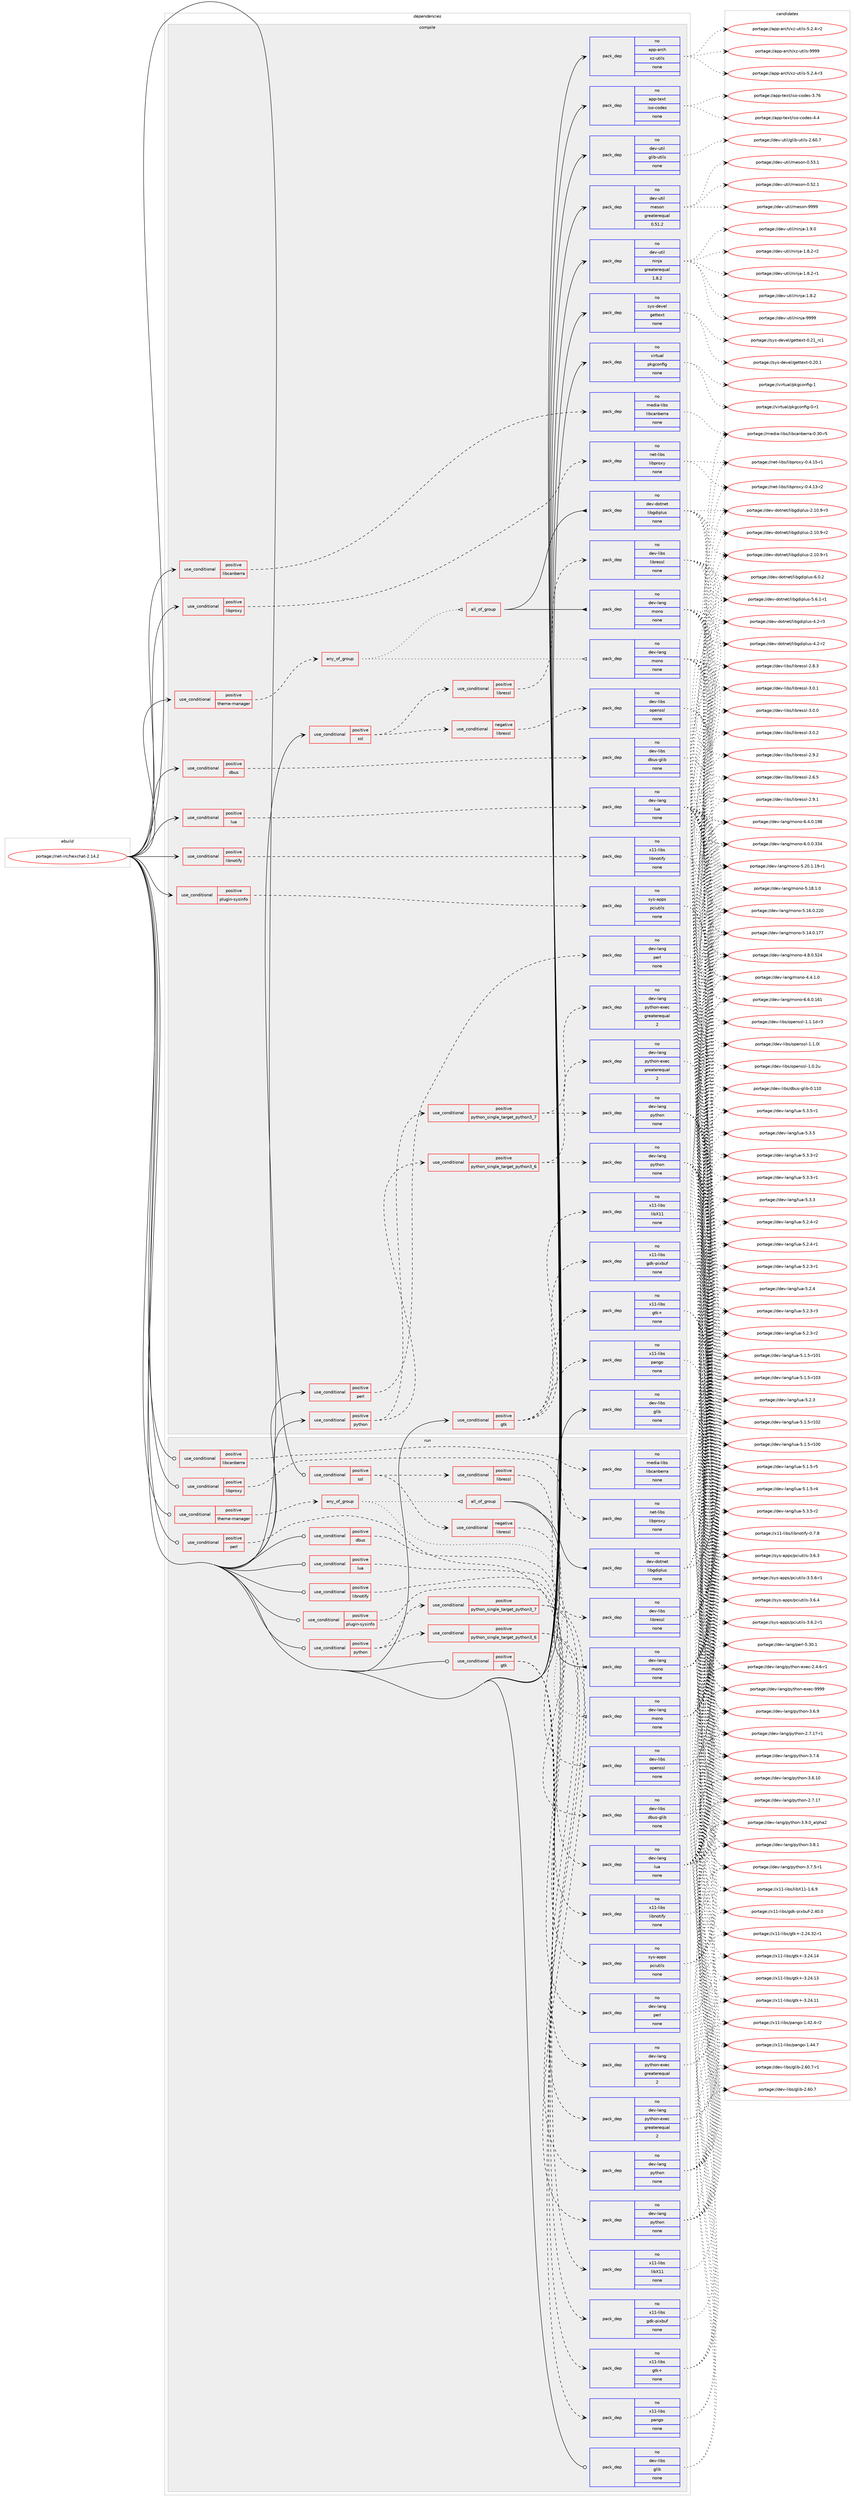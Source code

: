 digraph prolog {

# *************
# Graph options
# *************

newrank=true;
concentrate=true;
compound=true;
graph [rankdir=LR,fontname=Helvetica,fontsize=10,ranksep=1.5];#, ranksep=2.5, nodesep=0.2];
edge  [arrowhead=vee];
node  [fontname=Helvetica,fontsize=10];

# **********
# The ebuild
# **********

subgraph cluster_leftcol {
color=gray;
rank=same;
label=<<i>ebuild</i>>;
id [label="portage://net-irc/hexchat-2.14.2", color=red, width=4, href="../net-irc/hexchat-2.14.2.svg"];
}

# ****************
# The dependencies
# ****************

subgraph cluster_midcol {
color=gray;
label=<<i>dependencies</i>>;
subgraph cluster_compile {
fillcolor="#eeeeee";
style=filled;
label=<<i>compile</i>>;
subgraph cond27234 {
dependency127023 [label=<<TABLE BORDER="0" CELLBORDER="1" CELLSPACING="0" CELLPADDING="4"><TR><TD ROWSPAN="3" CELLPADDING="10">use_conditional</TD></TR><TR><TD>positive</TD></TR><TR><TD>dbus</TD></TR></TABLE>>, shape=none, color=red];
subgraph pack97598 {
dependency127024 [label=<<TABLE BORDER="0" CELLBORDER="1" CELLSPACING="0" CELLPADDING="4" WIDTH="220"><TR><TD ROWSPAN="6" CELLPADDING="30">pack_dep</TD></TR><TR><TD WIDTH="110">no</TD></TR><TR><TD>dev-libs</TD></TR><TR><TD>dbus-glib</TD></TR><TR><TD>none</TD></TR><TR><TD></TD></TR></TABLE>>, shape=none, color=blue];
}
dependency127023:e -> dependency127024:w [weight=20,style="dashed",arrowhead="vee"];
}
id:e -> dependency127023:w [weight=20,style="solid",arrowhead="vee"];
subgraph cond27235 {
dependency127025 [label=<<TABLE BORDER="0" CELLBORDER="1" CELLSPACING="0" CELLPADDING="4"><TR><TD ROWSPAN="3" CELLPADDING="10">use_conditional</TD></TR><TR><TD>positive</TD></TR><TR><TD>gtk</TD></TR></TABLE>>, shape=none, color=red];
subgraph pack97599 {
dependency127026 [label=<<TABLE BORDER="0" CELLBORDER="1" CELLSPACING="0" CELLPADDING="4" WIDTH="220"><TR><TD ROWSPAN="6" CELLPADDING="30">pack_dep</TD></TR><TR><TD WIDTH="110">no</TD></TR><TR><TD>x11-libs</TD></TR><TR><TD>gdk-pixbuf</TD></TR><TR><TD>none</TD></TR><TR><TD></TD></TR></TABLE>>, shape=none, color=blue];
}
dependency127025:e -> dependency127026:w [weight=20,style="dashed",arrowhead="vee"];
subgraph pack97600 {
dependency127027 [label=<<TABLE BORDER="0" CELLBORDER="1" CELLSPACING="0" CELLPADDING="4" WIDTH="220"><TR><TD ROWSPAN="6" CELLPADDING="30">pack_dep</TD></TR><TR><TD WIDTH="110">no</TD></TR><TR><TD>x11-libs</TD></TR><TR><TD>gtk+</TD></TR><TR><TD>none</TD></TR><TR><TD></TD></TR></TABLE>>, shape=none, color=blue];
}
dependency127025:e -> dependency127027:w [weight=20,style="dashed",arrowhead="vee"];
subgraph pack97601 {
dependency127028 [label=<<TABLE BORDER="0" CELLBORDER="1" CELLSPACING="0" CELLPADDING="4" WIDTH="220"><TR><TD ROWSPAN="6" CELLPADDING="30">pack_dep</TD></TR><TR><TD WIDTH="110">no</TD></TR><TR><TD>x11-libs</TD></TR><TR><TD>libX11</TD></TR><TR><TD>none</TD></TR><TR><TD></TD></TR></TABLE>>, shape=none, color=blue];
}
dependency127025:e -> dependency127028:w [weight=20,style="dashed",arrowhead="vee"];
subgraph pack97602 {
dependency127029 [label=<<TABLE BORDER="0" CELLBORDER="1" CELLSPACING="0" CELLPADDING="4" WIDTH="220"><TR><TD ROWSPAN="6" CELLPADDING="30">pack_dep</TD></TR><TR><TD WIDTH="110">no</TD></TR><TR><TD>x11-libs</TD></TR><TR><TD>pango</TD></TR><TR><TD>none</TD></TR><TR><TD></TD></TR></TABLE>>, shape=none, color=blue];
}
dependency127025:e -> dependency127029:w [weight=20,style="dashed",arrowhead="vee"];
}
id:e -> dependency127025:w [weight=20,style="solid",arrowhead="vee"];
subgraph cond27236 {
dependency127030 [label=<<TABLE BORDER="0" CELLBORDER="1" CELLSPACING="0" CELLPADDING="4"><TR><TD ROWSPAN="3" CELLPADDING="10">use_conditional</TD></TR><TR><TD>positive</TD></TR><TR><TD>libcanberra</TD></TR></TABLE>>, shape=none, color=red];
subgraph pack97603 {
dependency127031 [label=<<TABLE BORDER="0" CELLBORDER="1" CELLSPACING="0" CELLPADDING="4" WIDTH="220"><TR><TD ROWSPAN="6" CELLPADDING="30">pack_dep</TD></TR><TR><TD WIDTH="110">no</TD></TR><TR><TD>media-libs</TD></TR><TR><TD>libcanberra</TD></TR><TR><TD>none</TD></TR><TR><TD></TD></TR></TABLE>>, shape=none, color=blue];
}
dependency127030:e -> dependency127031:w [weight=20,style="dashed",arrowhead="vee"];
}
id:e -> dependency127030:w [weight=20,style="solid",arrowhead="vee"];
subgraph cond27237 {
dependency127032 [label=<<TABLE BORDER="0" CELLBORDER="1" CELLSPACING="0" CELLPADDING="4"><TR><TD ROWSPAN="3" CELLPADDING="10">use_conditional</TD></TR><TR><TD>positive</TD></TR><TR><TD>libnotify</TD></TR></TABLE>>, shape=none, color=red];
subgraph pack97604 {
dependency127033 [label=<<TABLE BORDER="0" CELLBORDER="1" CELLSPACING="0" CELLPADDING="4" WIDTH="220"><TR><TD ROWSPAN="6" CELLPADDING="30">pack_dep</TD></TR><TR><TD WIDTH="110">no</TD></TR><TR><TD>x11-libs</TD></TR><TR><TD>libnotify</TD></TR><TR><TD>none</TD></TR><TR><TD></TD></TR></TABLE>>, shape=none, color=blue];
}
dependency127032:e -> dependency127033:w [weight=20,style="dashed",arrowhead="vee"];
}
id:e -> dependency127032:w [weight=20,style="solid",arrowhead="vee"];
subgraph cond27238 {
dependency127034 [label=<<TABLE BORDER="0" CELLBORDER="1" CELLSPACING="0" CELLPADDING="4"><TR><TD ROWSPAN="3" CELLPADDING="10">use_conditional</TD></TR><TR><TD>positive</TD></TR><TR><TD>libproxy</TD></TR></TABLE>>, shape=none, color=red];
subgraph pack97605 {
dependency127035 [label=<<TABLE BORDER="0" CELLBORDER="1" CELLSPACING="0" CELLPADDING="4" WIDTH="220"><TR><TD ROWSPAN="6" CELLPADDING="30">pack_dep</TD></TR><TR><TD WIDTH="110">no</TD></TR><TR><TD>net-libs</TD></TR><TR><TD>libproxy</TD></TR><TR><TD>none</TD></TR><TR><TD></TD></TR></TABLE>>, shape=none, color=blue];
}
dependency127034:e -> dependency127035:w [weight=20,style="dashed",arrowhead="vee"];
}
id:e -> dependency127034:w [weight=20,style="solid",arrowhead="vee"];
subgraph cond27239 {
dependency127036 [label=<<TABLE BORDER="0" CELLBORDER="1" CELLSPACING="0" CELLPADDING="4"><TR><TD ROWSPAN="3" CELLPADDING="10">use_conditional</TD></TR><TR><TD>positive</TD></TR><TR><TD>lua</TD></TR></TABLE>>, shape=none, color=red];
subgraph pack97606 {
dependency127037 [label=<<TABLE BORDER="0" CELLBORDER="1" CELLSPACING="0" CELLPADDING="4" WIDTH="220"><TR><TD ROWSPAN="6" CELLPADDING="30">pack_dep</TD></TR><TR><TD WIDTH="110">no</TD></TR><TR><TD>dev-lang</TD></TR><TR><TD>lua</TD></TR><TR><TD>none</TD></TR><TR><TD></TD></TR></TABLE>>, shape=none, color=blue];
}
dependency127036:e -> dependency127037:w [weight=20,style="dashed",arrowhead="vee"];
}
id:e -> dependency127036:w [weight=20,style="solid",arrowhead="vee"];
subgraph cond27240 {
dependency127038 [label=<<TABLE BORDER="0" CELLBORDER="1" CELLSPACING="0" CELLPADDING="4"><TR><TD ROWSPAN="3" CELLPADDING="10">use_conditional</TD></TR><TR><TD>positive</TD></TR><TR><TD>perl</TD></TR></TABLE>>, shape=none, color=red];
subgraph pack97607 {
dependency127039 [label=<<TABLE BORDER="0" CELLBORDER="1" CELLSPACING="0" CELLPADDING="4" WIDTH="220"><TR><TD ROWSPAN="6" CELLPADDING="30">pack_dep</TD></TR><TR><TD WIDTH="110">no</TD></TR><TR><TD>dev-lang</TD></TR><TR><TD>perl</TD></TR><TR><TD>none</TD></TR><TR><TD></TD></TR></TABLE>>, shape=none, color=blue];
}
dependency127038:e -> dependency127039:w [weight=20,style="dashed",arrowhead="vee"];
}
id:e -> dependency127038:w [weight=20,style="solid",arrowhead="vee"];
subgraph cond27241 {
dependency127040 [label=<<TABLE BORDER="0" CELLBORDER="1" CELLSPACING="0" CELLPADDING="4"><TR><TD ROWSPAN="3" CELLPADDING="10">use_conditional</TD></TR><TR><TD>positive</TD></TR><TR><TD>plugin-sysinfo</TD></TR></TABLE>>, shape=none, color=red];
subgraph pack97608 {
dependency127041 [label=<<TABLE BORDER="0" CELLBORDER="1" CELLSPACING="0" CELLPADDING="4" WIDTH="220"><TR><TD ROWSPAN="6" CELLPADDING="30">pack_dep</TD></TR><TR><TD WIDTH="110">no</TD></TR><TR><TD>sys-apps</TD></TR><TR><TD>pciutils</TD></TR><TR><TD>none</TD></TR><TR><TD></TD></TR></TABLE>>, shape=none, color=blue];
}
dependency127040:e -> dependency127041:w [weight=20,style="dashed",arrowhead="vee"];
}
id:e -> dependency127040:w [weight=20,style="solid",arrowhead="vee"];
subgraph cond27242 {
dependency127042 [label=<<TABLE BORDER="0" CELLBORDER="1" CELLSPACING="0" CELLPADDING="4"><TR><TD ROWSPAN="3" CELLPADDING="10">use_conditional</TD></TR><TR><TD>positive</TD></TR><TR><TD>python</TD></TR></TABLE>>, shape=none, color=red];
subgraph cond27243 {
dependency127043 [label=<<TABLE BORDER="0" CELLBORDER="1" CELLSPACING="0" CELLPADDING="4"><TR><TD ROWSPAN="3" CELLPADDING="10">use_conditional</TD></TR><TR><TD>positive</TD></TR><TR><TD>python_single_target_python3_6</TD></TR></TABLE>>, shape=none, color=red];
subgraph pack97609 {
dependency127044 [label=<<TABLE BORDER="0" CELLBORDER="1" CELLSPACING="0" CELLPADDING="4" WIDTH="220"><TR><TD ROWSPAN="6" CELLPADDING="30">pack_dep</TD></TR><TR><TD WIDTH="110">no</TD></TR><TR><TD>dev-lang</TD></TR><TR><TD>python</TD></TR><TR><TD>none</TD></TR><TR><TD></TD></TR></TABLE>>, shape=none, color=blue];
}
dependency127043:e -> dependency127044:w [weight=20,style="dashed",arrowhead="vee"];
subgraph pack97610 {
dependency127045 [label=<<TABLE BORDER="0" CELLBORDER="1" CELLSPACING="0" CELLPADDING="4" WIDTH="220"><TR><TD ROWSPAN="6" CELLPADDING="30">pack_dep</TD></TR><TR><TD WIDTH="110">no</TD></TR><TR><TD>dev-lang</TD></TR><TR><TD>python-exec</TD></TR><TR><TD>greaterequal</TD></TR><TR><TD>2</TD></TR></TABLE>>, shape=none, color=blue];
}
dependency127043:e -> dependency127045:w [weight=20,style="dashed",arrowhead="vee"];
}
dependency127042:e -> dependency127043:w [weight=20,style="dashed",arrowhead="vee"];
subgraph cond27244 {
dependency127046 [label=<<TABLE BORDER="0" CELLBORDER="1" CELLSPACING="0" CELLPADDING="4"><TR><TD ROWSPAN="3" CELLPADDING="10">use_conditional</TD></TR><TR><TD>positive</TD></TR><TR><TD>python_single_target_python3_7</TD></TR></TABLE>>, shape=none, color=red];
subgraph pack97611 {
dependency127047 [label=<<TABLE BORDER="0" CELLBORDER="1" CELLSPACING="0" CELLPADDING="4" WIDTH="220"><TR><TD ROWSPAN="6" CELLPADDING="30">pack_dep</TD></TR><TR><TD WIDTH="110">no</TD></TR><TR><TD>dev-lang</TD></TR><TR><TD>python</TD></TR><TR><TD>none</TD></TR><TR><TD></TD></TR></TABLE>>, shape=none, color=blue];
}
dependency127046:e -> dependency127047:w [weight=20,style="dashed",arrowhead="vee"];
subgraph pack97612 {
dependency127048 [label=<<TABLE BORDER="0" CELLBORDER="1" CELLSPACING="0" CELLPADDING="4" WIDTH="220"><TR><TD ROWSPAN="6" CELLPADDING="30">pack_dep</TD></TR><TR><TD WIDTH="110">no</TD></TR><TR><TD>dev-lang</TD></TR><TR><TD>python-exec</TD></TR><TR><TD>greaterequal</TD></TR><TR><TD>2</TD></TR></TABLE>>, shape=none, color=blue];
}
dependency127046:e -> dependency127048:w [weight=20,style="dashed",arrowhead="vee"];
}
dependency127042:e -> dependency127046:w [weight=20,style="dashed",arrowhead="vee"];
}
id:e -> dependency127042:w [weight=20,style="solid",arrowhead="vee"];
subgraph cond27245 {
dependency127049 [label=<<TABLE BORDER="0" CELLBORDER="1" CELLSPACING="0" CELLPADDING="4"><TR><TD ROWSPAN="3" CELLPADDING="10">use_conditional</TD></TR><TR><TD>positive</TD></TR><TR><TD>ssl</TD></TR></TABLE>>, shape=none, color=red];
subgraph cond27246 {
dependency127050 [label=<<TABLE BORDER="0" CELLBORDER="1" CELLSPACING="0" CELLPADDING="4"><TR><TD ROWSPAN="3" CELLPADDING="10">use_conditional</TD></TR><TR><TD>negative</TD></TR><TR><TD>libressl</TD></TR></TABLE>>, shape=none, color=red];
subgraph pack97613 {
dependency127051 [label=<<TABLE BORDER="0" CELLBORDER="1" CELLSPACING="0" CELLPADDING="4" WIDTH="220"><TR><TD ROWSPAN="6" CELLPADDING="30">pack_dep</TD></TR><TR><TD WIDTH="110">no</TD></TR><TR><TD>dev-libs</TD></TR><TR><TD>openssl</TD></TR><TR><TD>none</TD></TR><TR><TD></TD></TR></TABLE>>, shape=none, color=blue];
}
dependency127050:e -> dependency127051:w [weight=20,style="dashed",arrowhead="vee"];
}
dependency127049:e -> dependency127050:w [weight=20,style="dashed",arrowhead="vee"];
subgraph cond27247 {
dependency127052 [label=<<TABLE BORDER="0" CELLBORDER="1" CELLSPACING="0" CELLPADDING="4"><TR><TD ROWSPAN="3" CELLPADDING="10">use_conditional</TD></TR><TR><TD>positive</TD></TR><TR><TD>libressl</TD></TR></TABLE>>, shape=none, color=red];
subgraph pack97614 {
dependency127053 [label=<<TABLE BORDER="0" CELLBORDER="1" CELLSPACING="0" CELLPADDING="4" WIDTH="220"><TR><TD ROWSPAN="6" CELLPADDING="30">pack_dep</TD></TR><TR><TD WIDTH="110">no</TD></TR><TR><TD>dev-libs</TD></TR><TR><TD>libressl</TD></TR><TR><TD>none</TD></TR><TR><TD></TD></TR></TABLE>>, shape=none, color=blue];
}
dependency127052:e -> dependency127053:w [weight=20,style="dashed",arrowhead="vee"];
}
dependency127049:e -> dependency127052:w [weight=20,style="dashed",arrowhead="vee"];
}
id:e -> dependency127049:w [weight=20,style="solid",arrowhead="vee"];
subgraph cond27248 {
dependency127054 [label=<<TABLE BORDER="0" CELLBORDER="1" CELLSPACING="0" CELLPADDING="4"><TR><TD ROWSPAN="3" CELLPADDING="10">use_conditional</TD></TR><TR><TD>positive</TD></TR><TR><TD>theme-manager</TD></TR></TABLE>>, shape=none, color=red];
subgraph any2070 {
dependency127055 [label=<<TABLE BORDER="0" CELLBORDER="1" CELLSPACING="0" CELLPADDING="4"><TR><TD CELLPADDING="10">any_of_group</TD></TR></TABLE>>, shape=none, color=red];subgraph all124 {
dependency127056 [label=<<TABLE BORDER="0" CELLBORDER="1" CELLSPACING="0" CELLPADDING="4"><TR><TD CELLPADDING="10">all_of_group</TD></TR></TABLE>>, shape=none, color=red];subgraph pack97615 {
dependency127057 [label=<<TABLE BORDER="0" CELLBORDER="1" CELLSPACING="0" CELLPADDING="4" WIDTH="220"><TR><TD ROWSPAN="6" CELLPADDING="30">pack_dep</TD></TR><TR><TD WIDTH="110">no</TD></TR><TR><TD>dev-lang</TD></TR><TR><TD>mono</TD></TR><TR><TD>none</TD></TR><TR><TD></TD></TR></TABLE>>, shape=none, color=blue];
}
dependency127056:e -> dependency127057:w [weight=20,style="solid",arrowhead="inv"];
subgraph pack97616 {
dependency127058 [label=<<TABLE BORDER="0" CELLBORDER="1" CELLSPACING="0" CELLPADDING="4" WIDTH="220"><TR><TD ROWSPAN="6" CELLPADDING="30">pack_dep</TD></TR><TR><TD WIDTH="110">no</TD></TR><TR><TD>dev-dotnet</TD></TR><TR><TD>libgdiplus</TD></TR><TR><TD>none</TD></TR><TR><TD></TD></TR></TABLE>>, shape=none, color=blue];
}
dependency127056:e -> dependency127058:w [weight=20,style="solid",arrowhead="inv"];
}
dependency127055:e -> dependency127056:w [weight=20,style="dotted",arrowhead="oinv"];
subgraph pack97617 {
dependency127059 [label=<<TABLE BORDER="0" CELLBORDER="1" CELLSPACING="0" CELLPADDING="4" WIDTH="220"><TR><TD ROWSPAN="6" CELLPADDING="30">pack_dep</TD></TR><TR><TD WIDTH="110">no</TD></TR><TR><TD>dev-lang</TD></TR><TR><TD>mono</TD></TR><TR><TD>none</TD></TR><TR><TD></TD></TR></TABLE>>, shape=none, color=blue];
}
dependency127055:e -> dependency127059:w [weight=20,style="dotted",arrowhead="oinv"];
}
dependency127054:e -> dependency127055:w [weight=20,style="dashed",arrowhead="vee"];
}
id:e -> dependency127054:w [weight=20,style="solid",arrowhead="vee"];
subgraph pack97618 {
dependency127060 [label=<<TABLE BORDER="0" CELLBORDER="1" CELLSPACING="0" CELLPADDING="4" WIDTH="220"><TR><TD ROWSPAN="6" CELLPADDING="30">pack_dep</TD></TR><TR><TD WIDTH="110">no</TD></TR><TR><TD>app-arch</TD></TR><TR><TD>xz-utils</TD></TR><TR><TD>none</TD></TR><TR><TD></TD></TR></TABLE>>, shape=none, color=blue];
}
id:e -> dependency127060:w [weight=20,style="solid",arrowhead="vee"];
subgraph pack97619 {
dependency127061 [label=<<TABLE BORDER="0" CELLBORDER="1" CELLSPACING="0" CELLPADDING="4" WIDTH="220"><TR><TD ROWSPAN="6" CELLPADDING="30">pack_dep</TD></TR><TR><TD WIDTH="110">no</TD></TR><TR><TD>app-text</TD></TR><TR><TD>iso-codes</TD></TR><TR><TD>none</TD></TR><TR><TD></TD></TR></TABLE>>, shape=none, color=blue];
}
id:e -> dependency127061:w [weight=20,style="solid",arrowhead="vee"];
subgraph pack97620 {
dependency127062 [label=<<TABLE BORDER="0" CELLBORDER="1" CELLSPACING="0" CELLPADDING="4" WIDTH="220"><TR><TD ROWSPAN="6" CELLPADDING="30">pack_dep</TD></TR><TR><TD WIDTH="110">no</TD></TR><TR><TD>dev-libs</TD></TR><TR><TD>glib</TD></TR><TR><TD>none</TD></TR><TR><TD></TD></TR></TABLE>>, shape=none, color=blue];
}
id:e -> dependency127062:w [weight=20,style="solid",arrowhead="vee"];
subgraph pack97621 {
dependency127063 [label=<<TABLE BORDER="0" CELLBORDER="1" CELLSPACING="0" CELLPADDING="4" WIDTH="220"><TR><TD ROWSPAN="6" CELLPADDING="30">pack_dep</TD></TR><TR><TD WIDTH="110">no</TD></TR><TR><TD>dev-util</TD></TR><TR><TD>glib-utils</TD></TR><TR><TD>none</TD></TR><TR><TD></TD></TR></TABLE>>, shape=none, color=blue];
}
id:e -> dependency127063:w [weight=20,style="solid",arrowhead="vee"];
subgraph pack97622 {
dependency127064 [label=<<TABLE BORDER="0" CELLBORDER="1" CELLSPACING="0" CELLPADDING="4" WIDTH="220"><TR><TD ROWSPAN="6" CELLPADDING="30">pack_dep</TD></TR><TR><TD WIDTH="110">no</TD></TR><TR><TD>dev-util</TD></TR><TR><TD>meson</TD></TR><TR><TD>greaterequal</TD></TR><TR><TD>0.51.2</TD></TR></TABLE>>, shape=none, color=blue];
}
id:e -> dependency127064:w [weight=20,style="solid",arrowhead="vee"];
subgraph pack97623 {
dependency127065 [label=<<TABLE BORDER="0" CELLBORDER="1" CELLSPACING="0" CELLPADDING="4" WIDTH="220"><TR><TD ROWSPAN="6" CELLPADDING="30">pack_dep</TD></TR><TR><TD WIDTH="110">no</TD></TR><TR><TD>dev-util</TD></TR><TR><TD>ninja</TD></TR><TR><TD>greaterequal</TD></TR><TR><TD>1.8.2</TD></TR></TABLE>>, shape=none, color=blue];
}
id:e -> dependency127065:w [weight=20,style="solid",arrowhead="vee"];
subgraph pack97624 {
dependency127066 [label=<<TABLE BORDER="0" CELLBORDER="1" CELLSPACING="0" CELLPADDING="4" WIDTH="220"><TR><TD ROWSPAN="6" CELLPADDING="30">pack_dep</TD></TR><TR><TD WIDTH="110">no</TD></TR><TR><TD>sys-devel</TD></TR><TR><TD>gettext</TD></TR><TR><TD>none</TD></TR><TR><TD></TD></TR></TABLE>>, shape=none, color=blue];
}
id:e -> dependency127066:w [weight=20,style="solid",arrowhead="vee"];
subgraph pack97625 {
dependency127067 [label=<<TABLE BORDER="0" CELLBORDER="1" CELLSPACING="0" CELLPADDING="4" WIDTH="220"><TR><TD ROWSPAN="6" CELLPADDING="30">pack_dep</TD></TR><TR><TD WIDTH="110">no</TD></TR><TR><TD>virtual</TD></TR><TR><TD>pkgconfig</TD></TR><TR><TD>none</TD></TR><TR><TD></TD></TR></TABLE>>, shape=none, color=blue];
}
id:e -> dependency127067:w [weight=20,style="solid",arrowhead="vee"];
}
subgraph cluster_compileandrun {
fillcolor="#eeeeee";
style=filled;
label=<<i>compile and run</i>>;
}
subgraph cluster_run {
fillcolor="#eeeeee";
style=filled;
label=<<i>run</i>>;
subgraph cond27249 {
dependency127068 [label=<<TABLE BORDER="0" CELLBORDER="1" CELLSPACING="0" CELLPADDING="4"><TR><TD ROWSPAN="3" CELLPADDING="10">use_conditional</TD></TR><TR><TD>positive</TD></TR><TR><TD>dbus</TD></TR></TABLE>>, shape=none, color=red];
subgraph pack97626 {
dependency127069 [label=<<TABLE BORDER="0" CELLBORDER="1" CELLSPACING="0" CELLPADDING="4" WIDTH="220"><TR><TD ROWSPAN="6" CELLPADDING="30">pack_dep</TD></TR><TR><TD WIDTH="110">no</TD></TR><TR><TD>dev-libs</TD></TR><TR><TD>dbus-glib</TD></TR><TR><TD>none</TD></TR><TR><TD></TD></TR></TABLE>>, shape=none, color=blue];
}
dependency127068:e -> dependency127069:w [weight=20,style="dashed",arrowhead="vee"];
}
id:e -> dependency127068:w [weight=20,style="solid",arrowhead="odot"];
subgraph cond27250 {
dependency127070 [label=<<TABLE BORDER="0" CELLBORDER="1" CELLSPACING="0" CELLPADDING="4"><TR><TD ROWSPAN="3" CELLPADDING="10">use_conditional</TD></TR><TR><TD>positive</TD></TR><TR><TD>gtk</TD></TR></TABLE>>, shape=none, color=red];
subgraph pack97627 {
dependency127071 [label=<<TABLE BORDER="0" CELLBORDER="1" CELLSPACING="0" CELLPADDING="4" WIDTH="220"><TR><TD ROWSPAN="6" CELLPADDING="30">pack_dep</TD></TR><TR><TD WIDTH="110">no</TD></TR><TR><TD>x11-libs</TD></TR><TR><TD>gdk-pixbuf</TD></TR><TR><TD>none</TD></TR><TR><TD></TD></TR></TABLE>>, shape=none, color=blue];
}
dependency127070:e -> dependency127071:w [weight=20,style="dashed",arrowhead="vee"];
subgraph pack97628 {
dependency127072 [label=<<TABLE BORDER="0" CELLBORDER="1" CELLSPACING="0" CELLPADDING="4" WIDTH="220"><TR><TD ROWSPAN="6" CELLPADDING="30">pack_dep</TD></TR><TR><TD WIDTH="110">no</TD></TR><TR><TD>x11-libs</TD></TR><TR><TD>gtk+</TD></TR><TR><TD>none</TD></TR><TR><TD></TD></TR></TABLE>>, shape=none, color=blue];
}
dependency127070:e -> dependency127072:w [weight=20,style="dashed",arrowhead="vee"];
subgraph pack97629 {
dependency127073 [label=<<TABLE BORDER="0" CELLBORDER="1" CELLSPACING="0" CELLPADDING="4" WIDTH="220"><TR><TD ROWSPAN="6" CELLPADDING="30">pack_dep</TD></TR><TR><TD WIDTH="110">no</TD></TR><TR><TD>x11-libs</TD></TR><TR><TD>libX11</TD></TR><TR><TD>none</TD></TR><TR><TD></TD></TR></TABLE>>, shape=none, color=blue];
}
dependency127070:e -> dependency127073:w [weight=20,style="dashed",arrowhead="vee"];
subgraph pack97630 {
dependency127074 [label=<<TABLE BORDER="0" CELLBORDER="1" CELLSPACING="0" CELLPADDING="4" WIDTH="220"><TR><TD ROWSPAN="6" CELLPADDING="30">pack_dep</TD></TR><TR><TD WIDTH="110">no</TD></TR><TR><TD>x11-libs</TD></TR><TR><TD>pango</TD></TR><TR><TD>none</TD></TR><TR><TD></TD></TR></TABLE>>, shape=none, color=blue];
}
dependency127070:e -> dependency127074:w [weight=20,style="dashed",arrowhead="vee"];
}
id:e -> dependency127070:w [weight=20,style="solid",arrowhead="odot"];
subgraph cond27251 {
dependency127075 [label=<<TABLE BORDER="0" CELLBORDER="1" CELLSPACING="0" CELLPADDING="4"><TR><TD ROWSPAN="3" CELLPADDING="10">use_conditional</TD></TR><TR><TD>positive</TD></TR><TR><TD>libcanberra</TD></TR></TABLE>>, shape=none, color=red];
subgraph pack97631 {
dependency127076 [label=<<TABLE BORDER="0" CELLBORDER="1" CELLSPACING="0" CELLPADDING="4" WIDTH="220"><TR><TD ROWSPAN="6" CELLPADDING="30">pack_dep</TD></TR><TR><TD WIDTH="110">no</TD></TR><TR><TD>media-libs</TD></TR><TR><TD>libcanberra</TD></TR><TR><TD>none</TD></TR><TR><TD></TD></TR></TABLE>>, shape=none, color=blue];
}
dependency127075:e -> dependency127076:w [weight=20,style="dashed",arrowhead="vee"];
}
id:e -> dependency127075:w [weight=20,style="solid",arrowhead="odot"];
subgraph cond27252 {
dependency127077 [label=<<TABLE BORDER="0" CELLBORDER="1" CELLSPACING="0" CELLPADDING="4"><TR><TD ROWSPAN="3" CELLPADDING="10">use_conditional</TD></TR><TR><TD>positive</TD></TR><TR><TD>libnotify</TD></TR></TABLE>>, shape=none, color=red];
subgraph pack97632 {
dependency127078 [label=<<TABLE BORDER="0" CELLBORDER="1" CELLSPACING="0" CELLPADDING="4" WIDTH="220"><TR><TD ROWSPAN="6" CELLPADDING="30">pack_dep</TD></TR><TR><TD WIDTH="110">no</TD></TR><TR><TD>x11-libs</TD></TR><TR><TD>libnotify</TD></TR><TR><TD>none</TD></TR><TR><TD></TD></TR></TABLE>>, shape=none, color=blue];
}
dependency127077:e -> dependency127078:w [weight=20,style="dashed",arrowhead="vee"];
}
id:e -> dependency127077:w [weight=20,style="solid",arrowhead="odot"];
subgraph cond27253 {
dependency127079 [label=<<TABLE BORDER="0" CELLBORDER="1" CELLSPACING="0" CELLPADDING="4"><TR><TD ROWSPAN="3" CELLPADDING="10">use_conditional</TD></TR><TR><TD>positive</TD></TR><TR><TD>libproxy</TD></TR></TABLE>>, shape=none, color=red];
subgraph pack97633 {
dependency127080 [label=<<TABLE BORDER="0" CELLBORDER="1" CELLSPACING="0" CELLPADDING="4" WIDTH="220"><TR><TD ROWSPAN="6" CELLPADDING="30">pack_dep</TD></TR><TR><TD WIDTH="110">no</TD></TR><TR><TD>net-libs</TD></TR><TR><TD>libproxy</TD></TR><TR><TD>none</TD></TR><TR><TD></TD></TR></TABLE>>, shape=none, color=blue];
}
dependency127079:e -> dependency127080:w [weight=20,style="dashed",arrowhead="vee"];
}
id:e -> dependency127079:w [weight=20,style="solid",arrowhead="odot"];
subgraph cond27254 {
dependency127081 [label=<<TABLE BORDER="0" CELLBORDER="1" CELLSPACING="0" CELLPADDING="4"><TR><TD ROWSPAN="3" CELLPADDING="10">use_conditional</TD></TR><TR><TD>positive</TD></TR><TR><TD>lua</TD></TR></TABLE>>, shape=none, color=red];
subgraph pack97634 {
dependency127082 [label=<<TABLE BORDER="0" CELLBORDER="1" CELLSPACING="0" CELLPADDING="4" WIDTH="220"><TR><TD ROWSPAN="6" CELLPADDING="30">pack_dep</TD></TR><TR><TD WIDTH="110">no</TD></TR><TR><TD>dev-lang</TD></TR><TR><TD>lua</TD></TR><TR><TD>none</TD></TR><TR><TD></TD></TR></TABLE>>, shape=none, color=blue];
}
dependency127081:e -> dependency127082:w [weight=20,style="dashed",arrowhead="vee"];
}
id:e -> dependency127081:w [weight=20,style="solid",arrowhead="odot"];
subgraph cond27255 {
dependency127083 [label=<<TABLE BORDER="0" CELLBORDER="1" CELLSPACING="0" CELLPADDING="4"><TR><TD ROWSPAN="3" CELLPADDING="10">use_conditional</TD></TR><TR><TD>positive</TD></TR><TR><TD>perl</TD></TR></TABLE>>, shape=none, color=red];
subgraph pack97635 {
dependency127084 [label=<<TABLE BORDER="0" CELLBORDER="1" CELLSPACING="0" CELLPADDING="4" WIDTH="220"><TR><TD ROWSPAN="6" CELLPADDING="30">pack_dep</TD></TR><TR><TD WIDTH="110">no</TD></TR><TR><TD>dev-lang</TD></TR><TR><TD>perl</TD></TR><TR><TD>none</TD></TR><TR><TD></TD></TR></TABLE>>, shape=none, color=blue];
}
dependency127083:e -> dependency127084:w [weight=20,style="dashed",arrowhead="vee"];
}
id:e -> dependency127083:w [weight=20,style="solid",arrowhead="odot"];
subgraph cond27256 {
dependency127085 [label=<<TABLE BORDER="0" CELLBORDER="1" CELLSPACING="0" CELLPADDING="4"><TR><TD ROWSPAN="3" CELLPADDING="10">use_conditional</TD></TR><TR><TD>positive</TD></TR><TR><TD>plugin-sysinfo</TD></TR></TABLE>>, shape=none, color=red];
subgraph pack97636 {
dependency127086 [label=<<TABLE BORDER="0" CELLBORDER="1" CELLSPACING="0" CELLPADDING="4" WIDTH="220"><TR><TD ROWSPAN="6" CELLPADDING="30">pack_dep</TD></TR><TR><TD WIDTH="110">no</TD></TR><TR><TD>sys-apps</TD></TR><TR><TD>pciutils</TD></TR><TR><TD>none</TD></TR><TR><TD></TD></TR></TABLE>>, shape=none, color=blue];
}
dependency127085:e -> dependency127086:w [weight=20,style="dashed",arrowhead="vee"];
}
id:e -> dependency127085:w [weight=20,style="solid",arrowhead="odot"];
subgraph cond27257 {
dependency127087 [label=<<TABLE BORDER="0" CELLBORDER="1" CELLSPACING="0" CELLPADDING="4"><TR><TD ROWSPAN="3" CELLPADDING="10">use_conditional</TD></TR><TR><TD>positive</TD></TR><TR><TD>python</TD></TR></TABLE>>, shape=none, color=red];
subgraph cond27258 {
dependency127088 [label=<<TABLE BORDER="0" CELLBORDER="1" CELLSPACING="0" CELLPADDING="4"><TR><TD ROWSPAN="3" CELLPADDING="10">use_conditional</TD></TR><TR><TD>positive</TD></TR><TR><TD>python_single_target_python3_6</TD></TR></TABLE>>, shape=none, color=red];
subgraph pack97637 {
dependency127089 [label=<<TABLE BORDER="0" CELLBORDER="1" CELLSPACING="0" CELLPADDING="4" WIDTH="220"><TR><TD ROWSPAN="6" CELLPADDING="30">pack_dep</TD></TR><TR><TD WIDTH="110">no</TD></TR><TR><TD>dev-lang</TD></TR><TR><TD>python</TD></TR><TR><TD>none</TD></TR><TR><TD></TD></TR></TABLE>>, shape=none, color=blue];
}
dependency127088:e -> dependency127089:w [weight=20,style="dashed",arrowhead="vee"];
subgraph pack97638 {
dependency127090 [label=<<TABLE BORDER="0" CELLBORDER="1" CELLSPACING="0" CELLPADDING="4" WIDTH="220"><TR><TD ROWSPAN="6" CELLPADDING="30">pack_dep</TD></TR><TR><TD WIDTH="110">no</TD></TR><TR><TD>dev-lang</TD></TR><TR><TD>python-exec</TD></TR><TR><TD>greaterequal</TD></TR><TR><TD>2</TD></TR></TABLE>>, shape=none, color=blue];
}
dependency127088:e -> dependency127090:w [weight=20,style="dashed",arrowhead="vee"];
}
dependency127087:e -> dependency127088:w [weight=20,style="dashed",arrowhead="vee"];
subgraph cond27259 {
dependency127091 [label=<<TABLE BORDER="0" CELLBORDER="1" CELLSPACING="0" CELLPADDING="4"><TR><TD ROWSPAN="3" CELLPADDING="10">use_conditional</TD></TR><TR><TD>positive</TD></TR><TR><TD>python_single_target_python3_7</TD></TR></TABLE>>, shape=none, color=red];
subgraph pack97639 {
dependency127092 [label=<<TABLE BORDER="0" CELLBORDER="1" CELLSPACING="0" CELLPADDING="4" WIDTH="220"><TR><TD ROWSPAN="6" CELLPADDING="30">pack_dep</TD></TR><TR><TD WIDTH="110">no</TD></TR><TR><TD>dev-lang</TD></TR><TR><TD>python</TD></TR><TR><TD>none</TD></TR><TR><TD></TD></TR></TABLE>>, shape=none, color=blue];
}
dependency127091:e -> dependency127092:w [weight=20,style="dashed",arrowhead="vee"];
subgraph pack97640 {
dependency127093 [label=<<TABLE BORDER="0" CELLBORDER="1" CELLSPACING="0" CELLPADDING="4" WIDTH="220"><TR><TD ROWSPAN="6" CELLPADDING="30">pack_dep</TD></TR><TR><TD WIDTH="110">no</TD></TR><TR><TD>dev-lang</TD></TR><TR><TD>python-exec</TD></TR><TR><TD>greaterequal</TD></TR><TR><TD>2</TD></TR></TABLE>>, shape=none, color=blue];
}
dependency127091:e -> dependency127093:w [weight=20,style="dashed",arrowhead="vee"];
}
dependency127087:e -> dependency127091:w [weight=20,style="dashed",arrowhead="vee"];
}
id:e -> dependency127087:w [weight=20,style="solid",arrowhead="odot"];
subgraph cond27260 {
dependency127094 [label=<<TABLE BORDER="0" CELLBORDER="1" CELLSPACING="0" CELLPADDING="4"><TR><TD ROWSPAN="3" CELLPADDING="10">use_conditional</TD></TR><TR><TD>positive</TD></TR><TR><TD>ssl</TD></TR></TABLE>>, shape=none, color=red];
subgraph cond27261 {
dependency127095 [label=<<TABLE BORDER="0" CELLBORDER="1" CELLSPACING="0" CELLPADDING="4"><TR><TD ROWSPAN="3" CELLPADDING="10">use_conditional</TD></TR><TR><TD>negative</TD></TR><TR><TD>libressl</TD></TR></TABLE>>, shape=none, color=red];
subgraph pack97641 {
dependency127096 [label=<<TABLE BORDER="0" CELLBORDER="1" CELLSPACING="0" CELLPADDING="4" WIDTH="220"><TR><TD ROWSPAN="6" CELLPADDING="30">pack_dep</TD></TR><TR><TD WIDTH="110">no</TD></TR><TR><TD>dev-libs</TD></TR><TR><TD>openssl</TD></TR><TR><TD>none</TD></TR><TR><TD></TD></TR></TABLE>>, shape=none, color=blue];
}
dependency127095:e -> dependency127096:w [weight=20,style="dashed",arrowhead="vee"];
}
dependency127094:e -> dependency127095:w [weight=20,style="dashed",arrowhead="vee"];
subgraph cond27262 {
dependency127097 [label=<<TABLE BORDER="0" CELLBORDER="1" CELLSPACING="0" CELLPADDING="4"><TR><TD ROWSPAN="3" CELLPADDING="10">use_conditional</TD></TR><TR><TD>positive</TD></TR><TR><TD>libressl</TD></TR></TABLE>>, shape=none, color=red];
subgraph pack97642 {
dependency127098 [label=<<TABLE BORDER="0" CELLBORDER="1" CELLSPACING="0" CELLPADDING="4" WIDTH="220"><TR><TD ROWSPAN="6" CELLPADDING="30">pack_dep</TD></TR><TR><TD WIDTH="110">no</TD></TR><TR><TD>dev-libs</TD></TR><TR><TD>libressl</TD></TR><TR><TD>none</TD></TR><TR><TD></TD></TR></TABLE>>, shape=none, color=blue];
}
dependency127097:e -> dependency127098:w [weight=20,style="dashed",arrowhead="vee"];
}
dependency127094:e -> dependency127097:w [weight=20,style="dashed",arrowhead="vee"];
}
id:e -> dependency127094:w [weight=20,style="solid",arrowhead="odot"];
subgraph cond27263 {
dependency127099 [label=<<TABLE BORDER="0" CELLBORDER="1" CELLSPACING="0" CELLPADDING="4"><TR><TD ROWSPAN="3" CELLPADDING="10">use_conditional</TD></TR><TR><TD>positive</TD></TR><TR><TD>theme-manager</TD></TR></TABLE>>, shape=none, color=red];
subgraph any2071 {
dependency127100 [label=<<TABLE BORDER="0" CELLBORDER="1" CELLSPACING="0" CELLPADDING="4"><TR><TD CELLPADDING="10">any_of_group</TD></TR></TABLE>>, shape=none, color=red];subgraph all125 {
dependency127101 [label=<<TABLE BORDER="0" CELLBORDER="1" CELLSPACING="0" CELLPADDING="4"><TR><TD CELLPADDING="10">all_of_group</TD></TR></TABLE>>, shape=none, color=red];subgraph pack97643 {
dependency127102 [label=<<TABLE BORDER="0" CELLBORDER="1" CELLSPACING="0" CELLPADDING="4" WIDTH="220"><TR><TD ROWSPAN="6" CELLPADDING="30">pack_dep</TD></TR><TR><TD WIDTH="110">no</TD></TR><TR><TD>dev-lang</TD></TR><TR><TD>mono</TD></TR><TR><TD>none</TD></TR><TR><TD></TD></TR></TABLE>>, shape=none, color=blue];
}
dependency127101:e -> dependency127102:w [weight=20,style="solid",arrowhead="inv"];
subgraph pack97644 {
dependency127103 [label=<<TABLE BORDER="0" CELLBORDER="1" CELLSPACING="0" CELLPADDING="4" WIDTH="220"><TR><TD ROWSPAN="6" CELLPADDING="30">pack_dep</TD></TR><TR><TD WIDTH="110">no</TD></TR><TR><TD>dev-dotnet</TD></TR><TR><TD>libgdiplus</TD></TR><TR><TD>none</TD></TR><TR><TD></TD></TR></TABLE>>, shape=none, color=blue];
}
dependency127101:e -> dependency127103:w [weight=20,style="solid",arrowhead="inv"];
}
dependency127100:e -> dependency127101:w [weight=20,style="dotted",arrowhead="oinv"];
subgraph pack97645 {
dependency127104 [label=<<TABLE BORDER="0" CELLBORDER="1" CELLSPACING="0" CELLPADDING="4" WIDTH="220"><TR><TD ROWSPAN="6" CELLPADDING="30">pack_dep</TD></TR><TR><TD WIDTH="110">no</TD></TR><TR><TD>dev-lang</TD></TR><TR><TD>mono</TD></TR><TR><TD>none</TD></TR><TR><TD></TD></TR></TABLE>>, shape=none, color=blue];
}
dependency127100:e -> dependency127104:w [weight=20,style="dotted",arrowhead="oinv"];
}
dependency127099:e -> dependency127100:w [weight=20,style="dashed",arrowhead="vee"];
}
id:e -> dependency127099:w [weight=20,style="solid",arrowhead="odot"];
subgraph pack97646 {
dependency127105 [label=<<TABLE BORDER="0" CELLBORDER="1" CELLSPACING="0" CELLPADDING="4" WIDTH="220"><TR><TD ROWSPAN="6" CELLPADDING="30">pack_dep</TD></TR><TR><TD WIDTH="110">no</TD></TR><TR><TD>dev-libs</TD></TR><TR><TD>glib</TD></TR><TR><TD>none</TD></TR><TR><TD></TD></TR></TABLE>>, shape=none, color=blue];
}
id:e -> dependency127105:w [weight=20,style="solid",arrowhead="odot"];
}
}

# **************
# The candidates
# **************

subgraph cluster_choices {
rank=same;
color=gray;
label=<<i>candidates</i>>;

subgraph choice97598 {
color=black;
nodesep=1;
choice100101118451081059811547100981171154510310810598454846494948 [label="portage://dev-libs/dbus-glib-0.110", color=red, width=4,href="../dev-libs/dbus-glib-0.110.svg"];
dependency127024:e -> choice100101118451081059811547100981171154510310810598454846494948:w [style=dotted,weight="100"];
}
subgraph choice97599 {
color=black;
nodesep=1;
choice1204949451081059811547103100107451121051209811710245504652484648 [label="portage://x11-libs/gdk-pixbuf-2.40.0", color=red, width=4,href="../x11-libs/gdk-pixbuf-2.40.0.svg"];
dependency127026:e -> choice1204949451081059811547103100107451121051209811710245504652484648:w [style=dotted,weight="100"];
}
subgraph choice97600 {
color=black;
nodesep=1;
choice1204949451081059811547103116107434551465052464952 [label="portage://x11-libs/gtk+-3.24.14", color=red, width=4,href="../x11-libs/gtk+-3.24.14.svg"];
choice1204949451081059811547103116107434551465052464951 [label="portage://x11-libs/gtk+-3.24.13", color=red, width=4,href="../x11-libs/gtk+-3.24.13.svg"];
choice1204949451081059811547103116107434551465052464949 [label="portage://x11-libs/gtk+-3.24.11", color=red, width=4,href="../x11-libs/gtk+-3.24.11.svg"];
choice12049494510810598115471031161074345504650524651504511449 [label="portage://x11-libs/gtk+-2.24.32-r1", color=red, width=4,href="../x11-libs/gtk+-2.24.32-r1.svg"];
dependency127027:e -> choice1204949451081059811547103116107434551465052464952:w [style=dotted,weight="100"];
dependency127027:e -> choice1204949451081059811547103116107434551465052464951:w [style=dotted,weight="100"];
dependency127027:e -> choice1204949451081059811547103116107434551465052464949:w [style=dotted,weight="100"];
dependency127027:e -> choice12049494510810598115471031161074345504650524651504511449:w [style=dotted,weight="100"];
}
subgraph choice97601 {
color=black;
nodesep=1;
choice120494945108105981154710810598884949454946544657 [label="portage://x11-libs/libX11-1.6.9", color=red, width=4,href="../x11-libs/libX11-1.6.9.svg"];
dependency127028:e -> choice120494945108105981154710810598884949454946544657:w [style=dotted,weight="100"];
}
subgraph choice97602 {
color=black;
nodesep=1;
choice12049494510810598115471129711010311145494652524655 [label="portage://x11-libs/pango-1.44.7", color=red, width=4,href="../x11-libs/pango-1.44.7.svg"];
choice120494945108105981154711297110103111454946525046524511450 [label="portage://x11-libs/pango-1.42.4-r2", color=red, width=4,href="../x11-libs/pango-1.42.4-r2.svg"];
dependency127029:e -> choice12049494510810598115471129711010311145494652524655:w [style=dotted,weight="100"];
dependency127029:e -> choice120494945108105981154711297110103111454946525046524511450:w [style=dotted,weight="100"];
}
subgraph choice97603 {
color=black;
nodesep=1;
choice10910110010597451081059811547108105989997110981011141149745484651484511453 [label="portage://media-libs/libcanberra-0.30-r5", color=red, width=4,href="../media-libs/libcanberra-0.30-r5.svg"];
dependency127031:e -> choice10910110010597451081059811547108105989997110981011141149745484651484511453:w [style=dotted,weight="100"];
}
subgraph choice97604 {
color=black;
nodesep=1;
choice120494945108105981154710810598110111116105102121454846554656 [label="portage://x11-libs/libnotify-0.7.8", color=red, width=4,href="../x11-libs/libnotify-0.7.8.svg"];
dependency127033:e -> choice120494945108105981154710810598110111116105102121454846554656:w [style=dotted,weight="100"];
}
subgraph choice97605 {
color=black;
nodesep=1;
choice11010111645108105981154710810598112114111120121454846524649534511449 [label="portage://net-libs/libproxy-0.4.15-r1", color=red, width=4,href="../net-libs/libproxy-0.4.15-r1.svg"];
choice11010111645108105981154710810598112114111120121454846524649514511450 [label="portage://net-libs/libproxy-0.4.13-r2", color=red, width=4,href="../net-libs/libproxy-0.4.13-r2.svg"];
dependency127035:e -> choice11010111645108105981154710810598112114111120121454846524649534511449:w [style=dotted,weight="100"];
dependency127035:e -> choice11010111645108105981154710810598112114111120121454846524649514511450:w [style=dotted,weight="100"];
}
subgraph choice97606 {
color=black;
nodesep=1;
choice100101118451089711010347108117974553465146534511450 [label="portage://dev-lang/lua-5.3.5-r2", color=red, width=4,href="../dev-lang/lua-5.3.5-r2.svg"];
choice100101118451089711010347108117974553465146534511449 [label="portage://dev-lang/lua-5.3.5-r1", color=red, width=4,href="../dev-lang/lua-5.3.5-r1.svg"];
choice10010111845108971101034710811797455346514653 [label="portage://dev-lang/lua-5.3.5", color=red, width=4,href="../dev-lang/lua-5.3.5.svg"];
choice100101118451089711010347108117974553465146514511450 [label="portage://dev-lang/lua-5.3.3-r2", color=red, width=4,href="../dev-lang/lua-5.3.3-r2.svg"];
choice100101118451089711010347108117974553465146514511449 [label="portage://dev-lang/lua-5.3.3-r1", color=red, width=4,href="../dev-lang/lua-5.3.3-r1.svg"];
choice10010111845108971101034710811797455346514651 [label="portage://dev-lang/lua-5.3.3", color=red, width=4,href="../dev-lang/lua-5.3.3.svg"];
choice100101118451089711010347108117974553465046524511450 [label="portage://dev-lang/lua-5.2.4-r2", color=red, width=4,href="../dev-lang/lua-5.2.4-r2.svg"];
choice100101118451089711010347108117974553465046524511449 [label="portage://dev-lang/lua-5.2.4-r1", color=red, width=4,href="../dev-lang/lua-5.2.4-r1.svg"];
choice10010111845108971101034710811797455346504652 [label="portage://dev-lang/lua-5.2.4", color=red, width=4,href="../dev-lang/lua-5.2.4.svg"];
choice100101118451089711010347108117974553465046514511451 [label="portage://dev-lang/lua-5.2.3-r3", color=red, width=4,href="../dev-lang/lua-5.2.3-r3.svg"];
choice100101118451089711010347108117974553465046514511450 [label="portage://dev-lang/lua-5.2.3-r2", color=red, width=4,href="../dev-lang/lua-5.2.3-r2.svg"];
choice100101118451089711010347108117974553465046514511449 [label="portage://dev-lang/lua-5.2.3-r1", color=red, width=4,href="../dev-lang/lua-5.2.3-r1.svg"];
choice10010111845108971101034710811797455346504651 [label="portage://dev-lang/lua-5.2.3", color=red, width=4,href="../dev-lang/lua-5.2.3.svg"];
choice100101118451089711010347108117974553464946534511453 [label="portage://dev-lang/lua-5.1.5-r5", color=red, width=4,href="../dev-lang/lua-5.1.5-r5.svg"];
choice100101118451089711010347108117974553464946534511452 [label="portage://dev-lang/lua-5.1.5-r4", color=red, width=4,href="../dev-lang/lua-5.1.5-r4.svg"];
choice1001011184510897110103471081179745534649465345114494851 [label="portage://dev-lang/lua-5.1.5-r103", color=red, width=4,href="../dev-lang/lua-5.1.5-r103.svg"];
choice1001011184510897110103471081179745534649465345114494850 [label="portage://dev-lang/lua-5.1.5-r102", color=red, width=4,href="../dev-lang/lua-5.1.5-r102.svg"];
choice1001011184510897110103471081179745534649465345114494849 [label="portage://dev-lang/lua-5.1.5-r101", color=red, width=4,href="../dev-lang/lua-5.1.5-r101.svg"];
choice1001011184510897110103471081179745534649465345114494848 [label="portage://dev-lang/lua-5.1.5-r100", color=red, width=4,href="../dev-lang/lua-5.1.5-r100.svg"];
dependency127037:e -> choice100101118451089711010347108117974553465146534511450:w [style=dotted,weight="100"];
dependency127037:e -> choice100101118451089711010347108117974553465146534511449:w [style=dotted,weight="100"];
dependency127037:e -> choice10010111845108971101034710811797455346514653:w [style=dotted,weight="100"];
dependency127037:e -> choice100101118451089711010347108117974553465146514511450:w [style=dotted,weight="100"];
dependency127037:e -> choice100101118451089711010347108117974553465146514511449:w [style=dotted,weight="100"];
dependency127037:e -> choice10010111845108971101034710811797455346514651:w [style=dotted,weight="100"];
dependency127037:e -> choice100101118451089711010347108117974553465046524511450:w [style=dotted,weight="100"];
dependency127037:e -> choice100101118451089711010347108117974553465046524511449:w [style=dotted,weight="100"];
dependency127037:e -> choice10010111845108971101034710811797455346504652:w [style=dotted,weight="100"];
dependency127037:e -> choice100101118451089711010347108117974553465046514511451:w [style=dotted,weight="100"];
dependency127037:e -> choice100101118451089711010347108117974553465046514511450:w [style=dotted,weight="100"];
dependency127037:e -> choice100101118451089711010347108117974553465046514511449:w [style=dotted,weight="100"];
dependency127037:e -> choice10010111845108971101034710811797455346504651:w [style=dotted,weight="100"];
dependency127037:e -> choice100101118451089711010347108117974553464946534511453:w [style=dotted,weight="100"];
dependency127037:e -> choice100101118451089711010347108117974553464946534511452:w [style=dotted,weight="100"];
dependency127037:e -> choice1001011184510897110103471081179745534649465345114494851:w [style=dotted,weight="100"];
dependency127037:e -> choice1001011184510897110103471081179745534649465345114494850:w [style=dotted,weight="100"];
dependency127037:e -> choice1001011184510897110103471081179745534649465345114494849:w [style=dotted,weight="100"];
dependency127037:e -> choice1001011184510897110103471081179745534649465345114494848:w [style=dotted,weight="100"];
}
subgraph choice97607 {
color=black;
nodesep=1;
choice10010111845108971101034711210111410845534651484649 [label="portage://dev-lang/perl-5.30.1", color=red, width=4,href="../dev-lang/perl-5.30.1.svg"];
dependency127039:e -> choice10010111845108971101034711210111410845534651484649:w [style=dotted,weight="100"];
}
subgraph choice97608 {
color=black;
nodesep=1;
choice11512111545971121121154711299105117116105108115455146544652 [label="portage://sys-apps/pciutils-3.6.4", color=red, width=4,href="../sys-apps/pciutils-3.6.4.svg"];
choice11512111545971121121154711299105117116105108115455146544651 [label="portage://sys-apps/pciutils-3.6.3", color=red, width=4,href="../sys-apps/pciutils-3.6.3.svg"];
choice115121115459711211211547112991051171161051081154551465446504511449 [label="portage://sys-apps/pciutils-3.6.2-r1", color=red, width=4,href="../sys-apps/pciutils-3.6.2-r1.svg"];
choice115121115459711211211547112991051171161051081154551465346544511449 [label="portage://sys-apps/pciutils-3.5.6-r1", color=red, width=4,href="../sys-apps/pciutils-3.5.6-r1.svg"];
dependency127041:e -> choice11512111545971121121154711299105117116105108115455146544652:w [style=dotted,weight="100"];
dependency127041:e -> choice11512111545971121121154711299105117116105108115455146544651:w [style=dotted,weight="100"];
dependency127041:e -> choice115121115459711211211547112991051171161051081154551465446504511449:w [style=dotted,weight="100"];
dependency127041:e -> choice115121115459711211211547112991051171161051081154551465346544511449:w [style=dotted,weight="100"];
}
subgraph choice97609 {
color=black;
nodesep=1;
choice10010111845108971101034711212111610411111045514657464895971081121049750 [label="portage://dev-lang/python-3.9.0_alpha2", color=red, width=4,href="../dev-lang/python-3.9.0_alpha2.svg"];
choice100101118451089711010347112121116104111110455146564649 [label="portage://dev-lang/python-3.8.1", color=red, width=4,href="../dev-lang/python-3.8.1.svg"];
choice100101118451089711010347112121116104111110455146554654 [label="portage://dev-lang/python-3.7.6", color=red, width=4,href="../dev-lang/python-3.7.6.svg"];
choice1001011184510897110103471121211161041111104551465546534511449 [label="portage://dev-lang/python-3.7.5-r1", color=red, width=4,href="../dev-lang/python-3.7.5-r1.svg"];
choice100101118451089711010347112121116104111110455146544657 [label="portage://dev-lang/python-3.6.9", color=red, width=4,href="../dev-lang/python-3.6.9.svg"];
choice10010111845108971101034711212111610411111045514654464948 [label="portage://dev-lang/python-3.6.10", color=red, width=4,href="../dev-lang/python-3.6.10.svg"];
choice100101118451089711010347112121116104111110455046554649554511449 [label="portage://dev-lang/python-2.7.17-r1", color=red, width=4,href="../dev-lang/python-2.7.17-r1.svg"];
choice10010111845108971101034711212111610411111045504655464955 [label="portage://dev-lang/python-2.7.17", color=red, width=4,href="../dev-lang/python-2.7.17.svg"];
dependency127044:e -> choice10010111845108971101034711212111610411111045514657464895971081121049750:w [style=dotted,weight="100"];
dependency127044:e -> choice100101118451089711010347112121116104111110455146564649:w [style=dotted,weight="100"];
dependency127044:e -> choice100101118451089711010347112121116104111110455146554654:w [style=dotted,weight="100"];
dependency127044:e -> choice1001011184510897110103471121211161041111104551465546534511449:w [style=dotted,weight="100"];
dependency127044:e -> choice100101118451089711010347112121116104111110455146544657:w [style=dotted,weight="100"];
dependency127044:e -> choice10010111845108971101034711212111610411111045514654464948:w [style=dotted,weight="100"];
dependency127044:e -> choice100101118451089711010347112121116104111110455046554649554511449:w [style=dotted,weight="100"];
dependency127044:e -> choice10010111845108971101034711212111610411111045504655464955:w [style=dotted,weight="100"];
}
subgraph choice97610 {
color=black;
nodesep=1;
choice10010111845108971101034711212111610411111045101120101994557575757 [label="portage://dev-lang/python-exec-9999", color=red, width=4,href="../dev-lang/python-exec-9999.svg"];
choice10010111845108971101034711212111610411111045101120101994550465246544511449 [label="portage://dev-lang/python-exec-2.4.6-r1", color=red, width=4,href="../dev-lang/python-exec-2.4.6-r1.svg"];
dependency127045:e -> choice10010111845108971101034711212111610411111045101120101994557575757:w [style=dotted,weight="100"];
dependency127045:e -> choice10010111845108971101034711212111610411111045101120101994550465246544511449:w [style=dotted,weight="100"];
}
subgraph choice97611 {
color=black;
nodesep=1;
choice10010111845108971101034711212111610411111045514657464895971081121049750 [label="portage://dev-lang/python-3.9.0_alpha2", color=red, width=4,href="../dev-lang/python-3.9.0_alpha2.svg"];
choice100101118451089711010347112121116104111110455146564649 [label="portage://dev-lang/python-3.8.1", color=red, width=4,href="../dev-lang/python-3.8.1.svg"];
choice100101118451089711010347112121116104111110455146554654 [label="portage://dev-lang/python-3.7.6", color=red, width=4,href="../dev-lang/python-3.7.6.svg"];
choice1001011184510897110103471121211161041111104551465546534511449 [label="portage://dev-lang/python-3.7.5-r1", color=red, width=4,href="../dev-lang/python-3.7.5-r1.svg"];
choice100101118451089711010347112121116104111110455146544657 [label="portage://dev-lang/python-3.6.9", color=red, width=4,href="../dev-lang/python-3.6.9.svg"];
choice10010111845108971101034711212111610411111045514654464948 [label="portage://dev-lang/python-3.6.10", color=red, width=4,href="../dev-lang/python-3.6.10.svg"];
choice100101118451089711010347112121116104111110455046554649554511449 [label="portage://dev-lang/python-2.7.17-r1", color=red, width=4,href="../dev-lang/python-2.7.17-r1.svg"];
choice10010111845108971101034711212111610411111045504655464955 [label="portage://dev-lang/python-2.7.17", color=red, width=4,href="../dev-lang/python-2.7.17.svg"];
dependency127047:e -> choice10010111845108971101034711212111610411111045514657464895971081121049750:w [style=dotted,weight="100"];
dependency127047:e -> choice100101118451089711010347112121116104111110455146564649:w [style=dotted,weight="100"];
dependency127047:e -> choice100101118451089711010347112121116104111110455146554654:w [style=dotted,weight="100"];
dependency127047:e -> choice1001011184510897110103471121211161041111104551465546534511449:w [style=dotted,weight="100"];
dependency127047:e -> choice100101118451089711010347112121116104111110455146544657:w [style=dotted,weight="100"];
dependency127047:e -> choice10010111845108971101034711212111610411111045514654464948:w [style=dotted,weight="100"];
dependency127047:e -> choice100101118451089711010347112121116104111110455046554649554511449:w [style=dotted,weight="100"];
dependency127047:e -> choice10010111845108971101034711212111610411111045504655464955:w [style=dotted,weight="100"];
}
subgraph choice97612 {
color=black;
nodesep=1;
choice10010111845108971101034711212111610411111045101120101994557575757 [label="portage://dev-lang/python-exec-9999", color=red, width=4,href="../dev-lang/python-exec-9999.svg"];
choice10010111845108971101034711212111610411111045101120101994550465246544511449 [label="portage://dev-lang/python-exec-2.4.6-r1", color=red, width=4,href="../dev-lang/python-exec-2.4.6-r1.svg"];
dependency127048:e -> choice10010111845108971101034711212111610411111045101120101994557575757:w [style=dotted,weight="100"];
dependency127048:e -> choice10010111845108971101034711212111610411111045101120101994550465246544511449:w [style=dotted,weight="100"];
}
subgraph choice97613 {
color=black;
nodesep=1;
choice1001011184510810598115471111121011101151151084549464946491004511451 [label="portage://dev-libs/openssl-1.1.1d-r3", color=red, width=4,href="../dev-libs/openssl-1.1.1d-r3.svg"];
choice100101118451081059811547111112101110115115108454946494648108 [label="portage://dev-libs/openssl-1.1.0l", color=red, width=4,href="../dev-libs/openssl-1.1.0l.svg"];
choice100101118451081059811547111112101110115115108454946484650117 [label="portage://dev-libs/openssl-1.0.2u", color=red, width=4,href="../dev-libs/openssl-1.0.2u.svg"];
dependency127051:e -> choice1001011184510810598115471111121011101151151084549464946491004511451:w [style=dotted,weight="100"];
dependency127051:e -> choice100101118451081059811547111112101110115115108454946494648108:w [style=dotted,weight="100"];
dependency127051:e -> choice100101118451081059811547111112101110115115108454946484650117:w [style=dotted,weight="100"];
}
subgraph choice97614 {
color=black;
nodesep=1;
choice10010111845108105981154710810598114101115115108455146484650 [label="portage://dev-libs/libressl-3.0.2", color=red, width=4,href="../dev-libs/libressl-3.0.2.svg"];
choice10010111845108105981154710810598114101115115108455146484649 [label="portage://dev-libs/libressl-3.0.1", color=red, width=4,href="../dev-libs/libressl-3.0.1.svg"];
choice10010111845108105981154710810598114101115115108455146484648 [label="portage://dev-libs/libressl-3.0.0", color=red, width=4,href="../dev-libs/libressl-3.0.0.svg"];
choice10010111845108105981154710810598114101115115108455046574650 [label="portage://dev-libs/libressl-2.9.2", color=red, width=4,href="../dev-libs/libressl-2.9.2.svg"];
choice10010111845108105981154710810598114101115115108455046574649 [label="portage://dev-libs/libressl-2.9.1", color=red, width=4,href="../dev-libs/libressl-2.9.1.svg"];
choice10010111845108105981154710810598114101115115108455046564651 [label="portage://dev-libs/libressl-2.8.3", color=red, width=4,href="../dev-libs/libressl-2.8.3.svg"];
choice10010111845108105981154710810598114101115115108455046544653 [label="portage://dev-libs/libressl-2.6.5", color=red, width=4,href="../dev-libs/libressl-2.6.5.svg"];
dependency127053:e -> choice10010111845108105981154710810598114101115115108455146484650:w [style=dotted,weight="100"];
dependency127053:e -> choice10010111845108105981154710810598114101115115108455146484649:w [style=dotted,weight="100"];
dependency127053:e -> choice10010111845108105981154710810598114101115115108455146484648:w [style=dotted,weight="100"];
dependency127053:e -> choice10010111845108105981154710810598114101115115108455046574650:w [style=dotted,weight="100"];
dependency127053:e -> choice10010111845108105981154710810598114101115115108455046574649:w [style=dotted,weight="100"];
dependency127053:e -> choice10010111845108105981154710810598114101115115108455046564651:w [style=dotted,weight="100"];
dependency127053:e -> choice10010111845108105981154710810598114101115115108455046544653:w [style=dotted,weight="100"];
}
subgraph choice97615 {
color=black;
nodesep=1;
choice10010111845108971101034710911111011145544654464846495449 [label="portage://dev-lang/mono-6.6.0.161", color=red, width=4,href="../dev-lang/mono-6.6.0.161.svg"];
choice10010111845108971101034710911111011145544652464846495756 [label="portage://dev-lang/mono-6.4.0.198", color=red, width=4,href="../dev-lang/mono-6.4.0.198.svg"];
choice10010111845108971101034710911111011145544648464846515152 [label="portage://dev-lang/mono-6.0.0.334", color=red, width=4,href="../dev-lang/mono-6.0.0.334.svg"];
choice100101118451089711010347109111110111455346504846494649574511449 [label="portage://dev-lang/mono-5.20.1.19-r1", color=red, width=4,href="../dev-lang/mono-5.20.1.19-r1.svg"];
choice100101118451089711010347109111110111455346495646494648 [label="portage://dev-lang/mono-5.18.1.0", color=red, width=4,href="../dev-lang/mono-5.18.1.0.svg"];
choice1001011184510897110103471091111101114553464954464846505048 [label="portage://dev-lang/mono-5.16.0.220", color=red, width=4,href="../dev-lang/mono-5.16.0.220.svg"];
choice1001011184510897110103471091111101114553464952464846495555 [label="portage://dev-lang/mono-5.14.0.177", color=red, width=4,href="../dev-lang/mono-5.14.0.177.svg"];
choice10010111845108971101034710911111011145524656464846535052 [label="portage://dev-lang/mono-4.8.0.524", color=red, width=4,href="../dev-lang/mono-4.8.0.524.svg"];
choice1001011184510897110103471091111101114552465246494648 [label="portage://dev-lang/mono-4.4.1.0", color=red, width=4,href="../dev-lang/mono-4.4.1.0.svg"];
dependency127057:e -> choice10010111845108971101034710911111011145544654464846495449:w [style=dotted,weight="100"];
dependency127057:e -> choice10010111845108971101034710911111011145544652464846495756:w [style=dotted,weight="100"];
dependency127057:e -> choice10010111845108971101034710911111011145544648464846515152:w [style=dotted,weight="100"];
dependency127057:e -> choice100101118451089711010347109111110111455346504846494649574511449:w [style=dotted,weight="100"];
dependency127057:e -> choice100101118451089711010347109111110111455346495646494648:w [style=dotted,weight="100"];
dependency127057:e -> choice1001011184510897110103471091111101114553464954464846505048:w [style=dotted,weight="100"];
dependency127057:e -> choice1001011184510897110103471091111101114553464952464846495555:w [style=dotted,weight="100"];
dependency127057:e -> choice10010111845108971101034710911111011145524656464846535052:w [style=dotted,weight="100"];
dependency127057:e -> choice1001011184510897110103471091111101114552465246494648:w [style=dotted,weight="100"];
}
subgraph choice97616 {
color=black;
nodesep=1;
choice100101118451001111161101011164710810598103100105112108117115455446484650 [label="portage://dev-dotnet/libgdiplus-6.0.2", color=red, width=4,href="../dev-dotnet/libgdiplus-6.0.2.svg"];
choice1001011184510011111611010111647108105981031001051121081171154553465446494511449 [label="portage://dev-dotnet/libgdiplus-5.6.1-r1", color=red, width=4,href="../dev-dotnet/libgdiplus-5.6.1-r1.svg"];
choice100101118451001111161101011164710810598103100105112108117115455246504511451 [label="portage://dev-dotnet/libgdiplus-4.2-r3", color=red, width=4,href="../dev-dotnet/libgdiplus-4.2-r3.svg"];
choice100101118451001111161101011164710810598103100105112108117115455246504511450 [label="portage://dev-dotnet/libgdiplus-4.2-r2", color=red, width=4,href="../dev-dotnet/libgdiplus-4.2-r2.svg"];
choice100101118451001111161101011164710810598103100105112108117115455046494846574511451 [label="portage://dev-dotnet/libgdiplus-2.10.9-r3", color=red, width=4,href="../dev-dotnet/libgdiplus-2.10.9-r3.svg"];
choice100101118451001111161101011164710810598103100105112108117115455046494846574511450 [label="portage://dev-dotnet/libgdiplus-2.10.9-r2", color=red, width=4,href="../dev-dotnet/libgdiplus-2.10.9-r2.svg"];
choice100101118451001111161101011164710810598103100105112108117115455046494846574511449 [label="portage://dev-dotnet/libgdiplus-2.10.9-r1", color=red, width=4,href="../dev-dotnet/libgdiplus-2.10.9-r1.svg"];
dependency127058:e -> choice100101118451001111161101011164710810598103100105112108117115455446484650:w [style=dotted,weight="100"];
dependency127058:e -> choice1001011184510011111611010111647108105981031001051121081171154553465446494511449:w [style=dotted,weight="100"];
dependency127058:e -> choice100101118451001111161101011164710810598103100105112108117115455246504511451:w [style=dotted,weight="100"];
dependency127058:e -> choice100101118451001111161101011164710810598103100105112108117115455246504511450:w [style=dotted,weight="100"];
dependency127058:e -> choice100101118451001111161101011164710810598103100105112108117115455046494846574511451:w [style=dotted,weight="100"];
dependency127058:e -> choice100101118451001111161101011164710810598103100105112108117115455046494846574511450:w [style=dotted,weight="100"];
dependency127058:e -> choice100101118451001111161101011164710810598103100105112108117115455046494846574511449:w [style=dotted,weight="100"];
}
subgraph choice97617 {
color=black;
nodesep=1;
choice10010111845108971101034710911111011145544654464846495449 [label="portage://dev-lang/mono-6.6.0.161", color=red, width=4,href="../dev-lang/mono-6.6.0.161.svg"];
choice10010111845108971101034710911111011145544652464846495756 [label="portage://dev-lang/mono-6.4.0.198", color=red, width=4,href="../dev-lang/mono-6.4.0.198.svg"];
choice10010111845108971101034710911111011145544648464846515152 [label="portage://dev-lang/mono-6.0.0.334", color=red, width=4,href="../dev-lang/mono-6.0.0.334.svg"];
choice100101118451089711010347109111110111455346504846494649574511449 [label="portage://dev-lang/mono-5.20.1.19-r1", color=red, width=4,href="../dev-lang/mono-5.20.1.19-r1.svg"];
choice100101118451089711010347109111110111455346495646494648 [label="portage://dev-lang/mono-5.18.1.0", color=red, width=4,href="../dev-lang/mono-5.18.1.0.svg"];
choice1001011184510897110103471091111101114553464954464846505048 [label="portage://dev-lang/mono-5.16.0.220", color=red, width=4,href="../dev-lang/mono-5.16.0.220.svg"];
choice1001011184510897110103471091111101114553464952464846495555 [label="portage://dev-lang/mono-5.14.0.177", color=red, width=4,href="../dev-lang/mono-5.14.0.177.svg"];
choice10010111845108971101034710911111011145524656464846535052 [label="portage://dev-lang/mono-4.8.0.524", color=red, width=4,href="../dev-lang/mono-4.8.0.524.svg"];
choice1001011184510897110103471091111101114552465246494648 [label="portage://dev-lang/mono-4.4.1.0", color=red, width=4,href="../dev-lang/mono-4.4.1.0.svg"];
dependency127059:e -> choice10010111845108971101034710911111011145544654464846495449:w [style=dotted,weight="100"];
dependency127059:e -> choice10010111845108971101034710911111011145544652464846495756:w [style=dotted,weight="100"];
dependency127059:e -> choice10010111845108971101034710911111011145544648464846515152:w [style=dotted,weight="100"];
dependency127059:e -> choice100101118451089711010347109111110111455346504846494649574511449:w [style=dotted,weight="100"];
dependency127059:e -> choice100101118451089711010347109111110111455346495646494648:w [style=dotted,weight="100"];
dependency127059:e -> choice1001011184510897110103471091111101114553464954464846505048:w [style=dotted,weight="100"];
dependency127059:e -> choice1001011184510897110103471091111101114553464952464846495555:w [style=dotted,weight="100"];
dependency127059:e -> choice10010111845108971101034710911111011145524656464846535052:w [style=dotted,weight="100"];
dependency127059:e -> choice1001011184510897110103471091111101114552465246494648:w [style=dotted,weight="100"];
}
subgraph choice97618 {
color=black;
nodesep=1;
choice9711211245971149910447120122451171161051081154557575757 [label="portage://app-arch/xz-utils-9999", color=red, width=4,href="../app-arch/xz-utils-9999.svg"];
choice9711211245971149910447120122451171161051081154553465046524511451 [label="portage://app-arch/xz-utils-5.2.4-r3", color=red, width=4,href="../app-arch/xz-utils-5.2.4-r3.svg"];
choice9711211245971149910447120122451171161051081154553465046524511450 [label="portage://app-arch/xz-utils-5.2.4-r2", color=red, width=4,href="../app-arch/xz-utils-5.2.4-r2.svg"];
dependency127060:e -> choice9711211245971149910447120122451171161051081154557575757:w [style=dotted,weight="100"];
dependency127060:e -> choice9711211245971149910447120122451171161051081154553465046524511451:w [style=dotted,weight="100"];
dependency127060:e -> choice9711211245971149910447120122451171161051081154553465046524511450:w [style=dotted,weight="100"];
}
subgraph choice97619 {
color=black;
nodesep=1;
choice971121124511610112011647105115111459911110010111545524652 [label="portage://app-text/iso-codes-4.4", color=red, width=4,href="../app-text/iso-codes-4.4.svg"];
choice97112112451161011201164710511511145991111001011154551465554 [label="portage://app-text/iso-codes-3.76", color=red, width=4,href="../app-text/iso-codes-3.76.svg"];
dependency127061:e -> choice971121124511610112011647105115111459911110010111545524652:w [style=dotted,weight="100"];
dependency127061:e -> choice97112112451161011201164710511511145991111001011154551465554:w [style=dotted,weight="100"];
}
subgraph choice97620 {
color=black;
nodesep=1;
choice10010111845108105981154710310810598455046544846554511449 [label="portage://dev-libs/glib-2.60.7-r1", color=red, width=4,href="../dev-libs/glib-2.60.7-r1.svg"];
choice1001011184510810598115471031081059845504654484655 [label="portage://dev-libs/glib-2.60.7", color=red, width=4,href="../dev-libs/glib-2.60.7.svg"];
dependency127062:e -> choice10010111845108105981154710310810598455046544846554511449:w [style=dotted,weight="100"];
dependency127062:e -> choice1001011184510810598115471031081059845504654484655:w [style=dotted,weight="100"];
}
subgraph choice97621 {
color=black;
nodesep=1;
choice1001011184511711610510847103108105984511711610510811545504654484655 [label="portage://dev-util/glib-utils-2.60.7", color=red, width=4,href="../dev-util/glib-utils-2.60.7.svg"];
dependency127063:e -> choice1001011184511711610510847103108105984511711610510811545504654484655:w [style=dotted,weight="100"];
}
subgraph choice97622 {
color=black;
nodesep=1;
choice10010111845117116105108471091011151111104557575757 [label="portage://dev-util/meson-9999", color=red, width=4,href="../dev-util/meson-9999.svg"];
choice100101118451171161051084710910111511111045484653514649 [label="portage://dev-util/meson-0.53.1", color=red, width=4,href="../dev-util/meson-0.53.1.svg"];
choice100101118451171161051084710910111511111045484653504649 [label="portage://dev-util/meson-0.52.1", color=red, width=4,href="../dev-util/meson-0.52.1.svg"];
dependency127064:e -> choice10010111845117116105108471091011151111104557575757:w [style=dotted,weight="100"];
dependency127064:e -> choice100101118451171161051084710910111511111045484653514649:w [style=dotted,weight="100"];
dependency127064:e -> choice100101118451171161051084710910111511111045484653504649:w [style=dotted,weight="100"];
}
subgraph choice97623 {
color=black;
nodesep=1;
choice1001011184511711610510847110105110106974557575757 [label="portage://dev-util/ninja-9999", color=red, width=4,href="../dev-util/ninja-9999.svg"];
choice100101118451171161051084711010511010697454946574648 [label="portage://dev-util/ninja-1.9.0", color=red, width=4,href="../dev-util/ninja-1.9.0.svg"];
choice1001011184511711610510847110105110106974549465646504511450 [label="portage://dev-util/ninja-1.8.2-r2", color=red, width=4,href="../dev-util/ninja-1.8.2-r2.svg"];
choice1001011184511711610510847110105110106974549465646504511449 [label="portage://dev-util/ninja-1.8.2-r1", color=red, width=4,href="../dev-util/ninja-1.8.2-r1.svg"];
choice100101118451171161051084711010511010697454946564650 [label="portage://dev-util/ninja-1.8.2", color=red, width=4,href="../dev-util/ninja-1.8.2.svg"];
dependency127065:e -> choice1001011184511711610510847110105110106974557575757:w [style=dotted,weight="100"];
dependency127065:e -> choice100101118451171161051084711010511010697454946574648:w [style=dotted,weight="100"];
dependency127065:e -> choice1001011184511711610510847110105110106974549465646504511450:w [style=dotted,weight="100"];
dependency127065:e -> choice1001011184511711610510847110105110106974549465646504511449:w [style=dotted,weight="100"];
dependency127065:e -> choice100101118451171161051084711010511010697454946564650:w [style=dotted,weight="100"];
}
subgraph choice97624 {
color=black;
nodesep=1;
choice11512111545100101118101108471031011161161011201164548465049951149949 [label="portage://sys-devel/gettext-0.21_rc1", color=red, width=4,href="../sys-devel/gettext-0.21_rc1.svg"];
choice115121115451001011181011084710310111611610112011645484650484649 [label="portage://sys-devel/gettext-0.20.1", color=red, width=4,href="../sys-devel/gettext-0.20.1.svg"];
dependency127066:e -> choice11512111545100101118101108471031011161161011201164548465049951149949:w [style=dotted,weight="100"];
dependency127066:e -> choice115121115451001011181011084710310111611610112011645484650484649:w [style=dotted,weight="100"];
}
subgraph choice97625 {
color=black;
nodesep=1;
choice1181051141161179710847112107103991111101021051034549 [label="portage://virtual/pkgconfig-1", color=red, width=4,href="../virtual/pkgconfig-1.svg"];
choice11810511411611797108471121071039911111010210510345484511449 [label="portage://virtual/pkgconfig-0-r1", color=red, width=4,href="../virtual/pkgconfig-0-r1.svg"];
dependency127067:e -> choice1181051141161179710847112107103991111101021051034549:w [style=dotted,weight="100"];
dependency127067:e -> choice11810511411611797108471121071039911111010210510345484511449:w [style=dotted,weight="100"];
}
subgraph choice97626 {
color=black;
nodesep=1;
choice100101118451081059811547100981171154510310810598454846494948 [label="portage://dev-libs/dbus-glib-0.110", color=red, width=4,href="../dev-libs/dbus-glib-0.110.svg"];
dependency127069:e -> choice100101118451081059811547100981171154510310810598454846494948:w [style=dotted,weight="100"];
}
subgraph choice97627 {
color=black;
nodesep=1;
choice1204949451081059811547103100107451121051209811710245504652484648 [label="portage://x11-libs/gdk-pixbuf-2.40.0", color=red, width=4,href="../x11-libs/gdk-pixbuf-2.40.0.svg"];
dependency127071:e -> choice1204949451081059811547103100107451121051209811710245504652484648:w [style=dotted,weight="100"];
}
subgraph choice97628 {
color=black;
nodesep=1;
choice1204949451081059811547103116107434551465052464952 [label="portage://x11-libs/gtk+-3.24.14", color=red, width=4,href="../x11-libs/gtk+-3.24.14.svg"];
choice1204949451081059811547103116107434551465052464951 [label="portage://x11-libs/gtk+-3.24.13", color=red, width=4,href="../x11-libs/gtk+-3.24.13.svg"];
choice1204949451081059811547103116107434551465052464949 [label="portage://x11-libs/gtk+-3.24.11", color=red, width=4,href="../x11-libs/gtk+-3.24.11.svg"];
choice12049494510810598115471031161074345504650524651504511449 [label="portage://x11-libs/gtk+-2.24.32-r1", color=red, width=4,href="../x11-libs/gtk+-2.24.32-r1.svg"];
dependency127072:e -> choice1204949451081059811547103116107434551465052464952:w [style=dotted,weight="100"];
dependency127072:e -> choice1204949451081059811547103116107434551465052464951:w [style=dotted,weight="100"];
dependency127072:e -> choice1204949451081059811547103116107434551465052464949:w [style=dotted,weight="100"];
dependency127072:e -> choice12049494510810598115471031161074345504650524651504511449:w [style=dotted,weight="100"];
}
subgraph choice97629 {
color=black;
nodesep=1;
choice120494945108105981154710810598884949454946544657 [label="portage://x11-libs/libX11-1.6.9", color=red, width=4,href="../x11-libs/libX11-1.6.9.svg"];
dependency127073:e -> choice120494945108105981154710810598884949454946544657:w [style=dotted,weight="100"];
}
subgraph choice97630 {
color=black;
nodesep=1;
choice12049494510810598115471129711010311145494652524655 [label="portage://x11-libs/pango-1.44.7", color=red, width=4,href="../x11-libs/pango-1.44.7.svg"];
choice120494945108105981154711297110103111454946525046524511450 [label="portage://x11-libs/pango-1.42.4-r2", color=red, width=4,href="../x11-libs/pango-1.42.4-r2.svg"];
dependency127074:e -> choice12049494510810598115471129711010311145494652524655:w [style=dotted,weight="100"];
dependency127074:e -> choice120494945108105981154711297110103111454946525046524511450:w [style=dotted,weight="100"];
}
subgraph choice97631 {
color=black;
nodesep=1;
choice10910110010597451081059811547108105989997110981011141149745484651484511453 [label="portage://media-libs/libcanberra-0.30-r5", color=red, width=4,href="../media-libs/libcanberra-0.30-r5.svg"];
dependency127076:e -> choice10910110010597451081059811547108105989997110981011141149745484651484511453:w [style=dotted,weight="100"];
}
subgraph choice97632 {
color=black;
nodesep=1;
choice120494945108105981154710810598110111116105102121454846554656 [label="portage://x11-libs/libnotify-0.7.8", color=red, width=4,href="../x11-libs/libnotify-0.7.8.svg"];
dependency127078:e -> choice120494945108105981154710810598110111116105102121454846554656:w [style=dotted,weight="100"];
}
subgraph choice97633 {
color=black;
nodesep=1;
choice11010111645108105981154710810598112114111120121454846524649534511449 [label="portage://net-libs/libproxy-0.4.15-r1", color=red, width=4,href="../net-libs/libproxy-0.4.15-r1.svg"];
choice11010111645108105981154710810598112114111120121454846524649514511450 [label="portage://net-libs/libproxy-0.4.13-r2", color=red, width=4,href="../net-libs/libproxy-0.4.13-r2.svg"];
dependency127080:e -> choice11010111645108105981154710810598112114111120121454846524649534511449:w [style=dotted,weight="100"];
dependency127080:e -> choice11010111645108105981154710810598112114111120121454846524649514511450:w [style=dotted,weight="100"];
}
subgraph choice97634 {
color=black;
nodesep=1;
choice100101118451089711010347108117974553465146534511450 [label="portage://dev-lang/lua-5.3.5-r2", color=red, width=4,href="../dev-lang/lua-5.3.5-r2.svg"];
choice100101118451089711010347108117974553465146534511449 [label="portage://dev-lang/lua-5.3.5-r1", color=red, width=4,href="../dev-lang/lua-5.3.5-r1.svg"];
choice10010111845108971101034710811797455346514653 [label="portage://dev-lang/lua-5.3.5", color=red, width=4,href="../dev-lang/lua-5.3.5.svg"];
choice100101118451089711010347108117974553465146514511450 [label="portage://dev-lang/lua-5.3.3-r2", color=red, width=4,href="../dev-lang/lua-5.3.3-r2.svg"];
choice100101118451089711010347108117974553465146514511449 [label="portage://dev-lang/lua-5.3.3-r1", color=red, width=4,href="../dev-lang/lua-5.3.3-r1.svg"];
choice10010111845108971101034710811797455346514651 [label="portage://dev-lang/lua-5.3.3", color=red, width=4,href="../dev-lang/lua-5.3.3.svg"];
choice100101118451089711010347108117974553465046524511450 [label="portage://dev-lang/lua-5.2.4-r2", color=red, width=4,href="../dev-lang/lua-5.2.4-r2.svg"];
choice100101118451089711010347108117974553465046524511449 [label="portage://dev-lang/lua-5.2.4-r1", color=red, width=4,href="../dev-lang/lua-5.2.4-r1.svg"];
choice10010111845108971101034710811797455346504652 [label="portage://dev-lang/lua-5.2.4", color=red, width=4,href="../dev-lang/lua-5.2.4.svg"];
choice100101118451089711010347108117974553465046514511451 [label="portage://dev-lang/lua-5.2.3-r3", color=red, width=4,href="../dev-lang/lua-5.2.3-r3.svg"];
choice100101118451089711010347108117974553465046514511450 [label="portage://dev-lang/lua-5.2.3-r2", color=red, width=4,href="../dev-lang/lua-5.2.3-r2.svg"];
choice100101118451089711010347108117974553465046514511449 [label="portage://dev-lang/lua-5.2.3-r1", color=red, width=4,href="../dev-lang/lua-5.2.3-r1.svg"];
choice10010111845108971101034710811797455346504651 [label="portage://dev-lang/lua-5.2.3", color=red, width=4,href="../dev-lang/lua-5.2.3.svg"];
choice100101118451089711010347108117974553464946534511453 [label="portage://dev-lang/lua-5.1.5-r5", color=red, width=4,href="../dev-lang/lua-5.1.5-r5.svg"];
choice100101118451089711010347108117974553464946534511452 [label="portage://dev-lang/lua-5.1.5-r4", color=red, width=4,href="../dev-lang/lua-5.1.5-r4.svg"];
choice1001011184510897110103471081179745534649465345114494851 [label="portage://dev-lang/lua-5.1.5-r103", color=red, width=4,href="../dev-lang/lua-5.1.5-r103.svg"];
choice1001011184510897110103471081179745534649465345114494850 [label="portage://dev-lang/lua-5.1.5-r102", color=red, width=4,href="../dev-lang/lua-5.1.5-r102.svg"];
choice1001011184510897110103471081179745534649465345114494849 [label="portage://dev-lang/lua-5.1.5-r101", color=red, width=4,href="../dev-lang/lua-5.1.5-r101.svg"];
choice1001011184510897110103471081179745534649465345114494848 [label="portage://dev-lang/lua-5.1.5-r100", color=red, width=4,href="../dev-lang/lua-5.1.5-r100.svg"];
dependency127082:e -> choice100101118451089711010347108117974553465146534511450:w [style=dotted,weight="100"];
dependency127082:e -> choice100101118451089711010347108117974553465146534511449:w [style=dotted,weight="100"];
dependency127082:e -> choice10010111845108971101034710811797455346514653:w [style=dotted,weight="100"];
dependency127082:e -> choice100101118451089711010347108117974553465146514511450:w [style=dotted,weight="100"];
dependency127082:e -> choice100101118451089711010347108117974553465146514511449:w [style=dotted,weight="100"];
dependency127082:e -> choice10010111845108971101034710811797455346514651:w [style=dotted,weight="100"];
dependency127082:e -> choice100101118451089711010347108117974553465046524511450:w [style=dotted,weight="100"];
dependency127082:e -> choice100101118451089711010347108117974553465046524511449:w [style=dotted,weight="100"];
dependency127082:e -> choice10010111845108971101034710811797455346504652:w [style=dotted,weight="100"];
dependency127082:e -> choice100101118451089711010347108117974553465046514511451:w [style=dotted,weight="100"];
dependency127082:e -> choice100101118451089711010347108117974553465046514511450:w [style=dotted,weight="100"];
dependency127082:e -> choice100101118451089711010347108117974553465046514511449:w [style=dotted,weight="100"];
dependency127082:e -> choice10010111845108971101034710811797455346504651:w [style=dotted,weight="100"];
dependency127082:e -> choice100101118451089711010347108117974553464946534511453:w [style=dotted,weight="100"];
dependency127082:e -> choice100101118451089711010347108117974553464946534511452:w [style=dotted,weight="100"];
dependency127082:e -> choice1001011184510897110103471081179745534649465345114494851:w [style=dotted,weight="100"];
dependency127082:e -> choice1001011184510897110103471081179745534649465345114494850:w [style=dotted,weight="100"];
dependency127082:e -> choice1001011184510897110103471081179745534649465345114494849:w [style=dotted,weight="100"];
dependency127082:e -> choice1001011184510897110103471081179745534649465345114494848:w [style=dotted,weight="100"];
}
subgraph choice97635 {
color=black;
nodesep=1;
choice10010111845108971101034711210111410845534651484649 [label="portage://dev-lang/perl-5.30.1", color=red, width=4,href="../dev-lang/perl-5.30.1.svg"];
dependency127084:e -> choice10010111845108971101034711210111410845534651484649:w [style=dotted,weight="100"];
}
subgraph choice97636 {
color=black;
nodesep=1;
choice11512111545971121121154711299105117116105108115455146544652 [label="portage://sys-apps/pciutils-3.6.4", color=red, width=4,href="../sys-apps/pciutils-3.6.4.svg"];
choice11512111545971121121154711299105117116105108115455146544651 [label="portage://sys-apps/pciutils-3.6.3", color=red, width=4,href="../sys-apps/pciutils-3.6.3.svg"];
choice115121115459711211211547112991051171161051081154551465446504511449 [label="portage://sys-apps/pciutils-3.6.2-r1", color=red, width=4,href="../sys-apps/pciutils-3.6.2-r1.svg"];
choice115121115459711211211547112991051171161051081154551465346544511449 [label="portage://sys-apps/pciutils-3.5.6-r1", color=red, width=4,href="../sys-apps/pciutils-3.5.6-r1.svg"];
dependency127086:e -> choice11512111545971121121154711299105117116105108115455146544652:w [style=dotted,weight="100"];
dependency127086:e -> choice11512111545971121121154711299105117116105108115455146544651:w [style=dotted,weight="100"];
dependency127086:e -> choice115121115459711211211547112991051171161051081154551465446504511449:w [style=dotted,weight="100"];
dependency127086:e -> choice115121115459711211211547112991051171161051081154551465346544511449:w [style=dotted,weight="100"];
}
subgraph choice97637 {
color=black;
nodesep=1;
choice10010111845108971101034711212111610411111045514657464895971081121049750 [label="portage://dev-lang/python-3.9.0_alpha2", color=red, width=4,href="../dev-lang/python-3.9.0_alpha2.svg"];
choice100101118451089711010347112121116104111110455146564649 [label="portage://dev-lang/python-3.8.1", color=red, width=4,href="../dev-lang/python-3.8.1.svg"];
choice100101118451089711010347112121116104111110455146554654 [label="portage://dev-lang/python-3.7.6", color=red, width=4,href="../dev-lang/python-3.7.6.svg"];
choice1001011184510897110103471121211161041111104551465546534511449 [label="portage://dev-lang/python-3.7.5-r1", color=red, width=4,href="../dev-lang/python-3.7.5-r1.svg"];
choice100101118451089711010347112121116104111110455146544657 [label="portage://dev-lang/python-3.6.9", color=red, width=4,href="../dev-lang/python-3.6.9.svg"];
choice10010111845108971101034711212111610411111045514654464948 [label="portage://dev-lang/python-3.6.10", color=red, width=4,href="../dev-lang/python-3.6.10.svg"];
choice100101118451089711010347112121116104111110455046554649554511449 [label="portage://dev-lang/python-2.7.17-r1", color=red, width=4,href="../dev-lang/python-2.7.17-r1.svg"];
choice10010111845108971101034711212111610411111045504655464955 [label="portage://dev-lang/python-2.7.17", color=red, width=4,href="../dev-lang/python-2.7.17.svg"];
dependency127089:e -> choice10010111845108971101034711212111610411111045514657464895971081121049750:w [style=dotted,weight="100"];
dependency127089:e -> choice100101118451089711010347112121116104111110455146564649:w [style=dotted,weight="100"];
dependency127089:e -> choice100101118451089711010347112121116104111110455146554654:w [style=dotted,weight="100"];
dependency127089:e -> choice1001011184510897110103471121211161041111104551465546534511449:w [style=dotted,weight="100"];
dependency127089:e -> choice100101118451089711010347112121116104111110455146544657:w [style=dotted,weight="100"];
dependency127089:e -> choice10010111845108971101034711212111610411111045514654464948:w [style=dotted,weight="100"];
dependency127089:e -> choice100101118451089711010347112121116104111110455046554649554511449:w [style=dotted,weight="100"];
dependency127089:e -> choice10010111845108971101034711212111610411111045504655464955:w [style=dotted,weight="100"];
}
subgraph choice97638 {
color=black;
nodesep=1;
choice10010111845108971101034711212111610411111045101120101994557575757 [label="portage://dev-lang/python-exec-9999", color=red, width=4,href="../dev-lang/python-exec-9999.svg"];
choice10010111845108971101034711212111610411111045101120101994550465246544511449 [label="portage://dev-lang/python-exec-2.4.6-r1", color=red, width=4,href="../dev-lang/python-exec-2.4.6-r1.svg"];
dependency127090:e -> choice10010111845108971101034711212111610411111045101120101994557575757:w [style=dotted,weight="100"];
dependency127090:e -> choice10010111845108971101034711212111610411111045101120101994550465246544511449:w [style=dotted,weight="100"];
}
subgraph choice97639 {
color=black;
nodesep=1;
choice10010111845108971101034711212111610411111045514657464895971081121049750 [label="portage://dev-lang/python-3.9.0_alpha2", color=red, width=4,href="../dev-lang/python-3.9.0_alpha2.svg"];
choice100101118451089711010347112121116104111110455146564649 [label="portage://dev-lang/python-3.8.1", color=red, width=4,href="../dev-lang/python-3.8.1.svg"];
choice100101118451089711010347112121116104111110455146554654 [label="portage://dev-lang/python-3.7.6", color=red, width=4,href="../dev-lang/python-3.7.6.svg"];
choice1001011184510897110103471121211161041111104551465546534511449 [label="portage://dev-lang/python-3.7.5-r1", color=red, width=4,href="../dev-lang/python-3.7.5-r1.svg"];
choice100101118451089711010347112121116104111110455146544657 [label="portage://dev-lang/python-3.6.9", color=red, width=4,href="../dev-lang/python-3.6.9.svg"];
choice10010111845108971101034711212111610411111045514654464948 [label="portage://dev-lang/python-3.6.10", color=red, width=4,href="../dev-lang/python-3.6.10.svg"];
choice100101118451089711010347112121116104111110455046554649554511449 [label="portage://dev-lang/python-2.7.17-r1", color=red, width=4,href="../dev-lang/python-2.7.17-r1.svg"];
choice10010111845108971101034711212111610411111045504655464955 [label="portage://dev-lang/python-2.7.17", color=red, width=4,href="../dev-lang/python-2.7.17.svg"];
dependency127092:e -> choice10010111845108971101034711212111610411111045514657464895971081121049750:w [style=dotted,weight="100"];
dependency127092:e -> choice100101118451089711010347112121116104111110455146564649:w [style=dotted,weight="100"];
dependency127092:e -> choice100101118451089711010347112121116104111110455146554654:w [style=dotted,weight="100"];
dependency127092:e -> choice1001011184510897110103471121211161041111104551465546534511449:w [style=dotted,weight="100"];
dependency127092:e -> choice100101118451089711010347112121116104111110455146544657:w [style=dotted,weight="100"];
dependency127092:e -> choice10010111845108971101034711212111610411111045514654464948:w [style=dotted,weight="100"];
dependency127092:e -> choice100101118451089711010347112121116104111110455046554649554511449:w [style=dotted,weight="100"];
dependency127092:e -> choice10010111845108971101034711212111610411111045504655464955:w [style=dotted,weight="100"];
}
subgraph choice97640 {
color=black;
nodesep=1;
choice10010111845108971101034711212111610411111045101120101994557575757 [label="portage://dev-lang/python-exec-9999", color=red, width=4,href="../dev-lang/python-exec-9999.svg"];
choice10010111845108971101034711212111610411111045101120101994550465246544511449 [label="portage://dev-lang/python-exec-2.4.6-r1", color=red, width=4,href="../dev-lang/python-exec-2.4.6-r1.svg"];
dependency127093:e -> choice10010111845108971101034711212111610411111045101120101994557575757:w [style=dotted,weight="100"];
dependency127093:e -> choice10010111845108971101034711212111610411111045101120101994550465246544511449:w [style=dotted,weight="100"];
}
subgraph choice97641 {
color=black;
nodesep=1;
choice1001011184510810598115471111121011101151151084549464946491004511451 [label="portage://dev-libs/openssl-1.1.1d-r3", color=red, width=4,href="../dev-libs/openssl-1.1.1d-r3.svg"];
choice100101118451081059811547111112101110115115108454946494648108 [label="portage://dev-libs/openssl-1.1.0l", color=red, width=4,href="../dev-libs/openssl-1.1.0l.svg"];
choice100101118451081059811547111112101110115115108454946484650117 [label="portage://dev-libs/openssl-1.0.2u", color=red, width=4,href="../dev-libs/openssl-1.0.2u.svg"];
dependency127096:e -> choice1001011184510810598115471111121011101151151084549464946491004511451:w [style=dotted,weight="100"];
dependency127096:e -> choice100101118451081059811547111112101110115115108454946494648108:w [style=dotted,weight="100"];
dependency127096:e -> choice100101118451081059811547111112101110115115108454946484650117:w [style=dotted,weight="100"];
}
subgraph choice97642 {
color=black;
nodesep=1;
choice10010111845108105981154710810598114101115115108455146484650 [label="portage://dev-libs/libressl-3.0.2", color=red, width=4,href="../dev-libs/libressl-3.0.2.svg"];
choice10010111845108105981154710810598114101115115108455146484649 [label="portage://dev-libs/libressl-3.0.1", color=red, width=4,href="../dev-libs/libressl-3.0.1.svg"];
choice10010111845108105981154710810598114101115115108455146484648 [label="portage://dev-libs/libressl-3.0.0", color=red, width=4,href="../dev-libs/libressl-3.0.0.svg"];
choice10010111845108105981154710810598114101115115108455046574650 [label="portage://dev-libs/libressl-2.9.2", color=red, width=4,href="../dev-libs/libressl-2.9.2.svg"];
choice10010111845108105981154710810598114101115115108455046574649 [label="portage://dev-libs/libressl-2.9.1", color=red, width=4,href="../dev-libs/libressl-2.9.1.svg"];
choice10010111845108105981154710810598114101115115108455046564651 [label="portage://dev-libs/libressl-2.8.3", color=red, width=4,href="../dev-libs/libressl-2.8.3.svg"];
choice10010111845108105981154710810598114101115115108455046544653 [label="portage://dev-libs/libressl-2.6.5", color=red, width=4,href="../dev-libs/libressl-2.6.5.svg"];
dependency127098:e -> choice10010111845108105981154710810598114101115115108455146484650:w [style=dotted,weight="100"];
dependency127098:e -> choice10010111845108105981154710810598114101115115108455146484649:w [style=dotted,weight="100"];
dependency127098:e -> choice10010111845108105981154710810598114101115115108455146484648:w [style=dotted,weight="100"];
dependency127098:e -> choice10010111845108105981154710810598114101115115108455046574650:w [style=dotted,weight="100"];
dependency127098:e -> choice10010111845108105981154710810598114101115115108455046574649:w [style=dotted,weight="100"];
dependency127098:e -> choice10010111845108105981154710810598114101115115108455046564651:w [style=dotted,weight="100"];
dependency127098:e -> choice10010111845108105981154710810598114101115115108455046544653:w [style=dotted,weight="100"];
}
subgraph choice97643 {
color=black;
nodesep=1;
choice10010111845108971101034710911111011145544654464846495449 [label="portage://dev-lang/mono-6.6.0.161", color=red, width=4,href="../dev-lang/mono-6.6.0.161.svg"];
choice10010111845108971101034710911111011145544652464846495756 [label="portage://dev-lang/mono-6.4.0.198", color=red, width=4,href="../dev-lang/mono-6.4.0.198.svg"];
choice10010111845108971101034710911111011145544648464846515152 [label="portage://dev-lang/mono-6.0.0.334", color=red, width=4,href="../dev-lang/mono-6.0.0.334.svg"];
choice100101118451089711010347109111110111455346504846494649574511449 [label="portage://dev-lang/mono-5.20.1.19-r1", color=red, width=4,href="../dev-lang/mono-5.20.1.19-r1.svg"];
choice100101118451089711010347109111110111455346495646494648 [label="portage://dev-lang/mono-5.18.1.0", color=red, width=4,href="../dev-lang/mono-5.18.1.0.svg"];
choice1001011184510897110103471091111101114553464954464846505048 [label="portage://dev-lang/mono-5.16.0.220", color=red, width=4,href="../dev-lang/mono-5.16.0.220.svg"];
choice1001011184510897110103471091111101114553464952464846495555 [label="portage://dev-lang/mono-5.14.0.177", color=red, width=4,href="../dev-lang/mono-5.14.0.177.svg"];
choice10010111845108971101034710911111011145524656464846535052 [label="portage://dev-lang/mono-4.8.0.524", color=red, width=4,href="../dev-lang/mono-4.8.0.524.svg"];
choice1001011184510897110103471091111101114552465246494648 [label="portage://dev-lang/mono-4.4.1.0", color=red, width=4,href="../dev-lang/mono-4.4.1.0.svg"];
dependency127102:e -> choice10010111845108971101034710911111011145544654464846495449:w [style=dotted,weight="100"];
dependency127102:e -> choice10010111845108971101034710911111011145544652464846495756:w [style=dotted,weight="100"];
dependency127102:e -> choice10010111845108971101034710911111011145544648464846515152:w [style=dotted,weight="100"];
dependency127102:e -> choice100101118451089711010347109111110111455346504846494649574511449:w [style=dotted,weight="100"];
dependency127102:e -> choice100101118451089711010347109111110111455346495646494648:w [style=dotted,weight="100"];
dependency127102:e -> choice1001011184510897110103471091111101114553464954464846505048:w [style=dotted,weight="100"];
dependency127102:e -> choice1001011184510897110103471091111101114553464952464846495555:w [style=dotted,weight="100"];
dependency127102:e -> choice10010111845108971101034710911111011145524656464846535052:w [style=dotted,weight="100"];
dependency127102:e -> choice1001011184510897110103471091111101114552465246494648:w [style=dotted,weight="100"];
}
subgraph choice97644 {
color=black;
nodesep=1;
choice100101118451001111161101011164710810598103100105112108117115455446484650 [label="portage://dev-dotnet/libgdiplus-6.0.2", color=red, width=4,href="../dev-dotnet/libgdiplus-6.0.2.svg"];
choice1001011184510011111611010111647108105981031001051121081171154553465446494511449 [label="portage://dev-dotnet/libgdiplus-5.6.1-r1", color=red, width=4,href="../dev-dotnet/libgdiplus-5.6.1-r1.svg"];
choice100101118451001111161101011164710810598103100105112108117115455246504511451 [label="portage://dev-dotnet/libgdiplus-4.2-r3", color=red, width=4,href="../dev-dotnet/libgdiplus-4.2-r3.svg"];
choice100101118451001111161101011164710810598103100105112108117115455246504511450 [label="portage://dev-dotnet/libgdiplus-4.2-r2", color=red, width=4,href="../dev-dotnet/libgdiplus-4.2-r2.svg"];
choice100101118451001111161101011164710810598103100105112108117115455046494846574511451 [label="portage://dev-dotnet/libgdiplus-2.10.9-r3", color=red, width=4,href="../dev-dotnet/libgdiplus-2.10.9-r3.svg"];
choice100101118451001111161101011164710810598103100105112108117115455046494846574511450 [label="portage://dev-dotnet/libgdiplus-2.10.9-r2", color=red, width=4,href="../dev-dotnet/libgdiplus-2.10.9-r2.svg"];
choice100101118451001111161101011164710810598103100105112108117115455046494846574511449 [label="portage://dev-dotnet/libgdiplus-2.10.9-r1", color=red, width=4,href="../dev-dotnet/libgdiplus-2.10.9-r1.svg"];
dependency127103:e -> choice100101118451001111161101011164710810598103100105112108117115455446484650:w [style=dotted,weight="100"];
dependency127103:e -> choice1001011184510011111611010111647108105981031001051121081171154553465446494511449:w [style=dotted,weight="100"];
dependency127103:e -> choice100101118451001111161101011164710810598103100105112108117115455246504511451:w [style=dotted,weight="100"];
dependency127103:e -> choice100101118451001111161101011164710810598103100105112108117115455246504511450:w [style=dotted,weight="100"];
dependency127103:e -> choice100101118451001111161101011164710810598103100105112108117115455046494846574511451:w [style=dotted,weight="100"];
dependency127103:e -> choice100101118451001111161101011164710810598103100105112108117115455046494846574511450:w [style=dotted,weight="100"];
dependency127103:e -> choice100101118451001111161101011164710810598103100105112108117115455046494846574511449:w [style=dotted,weight="100"];
}
subgraph choice97645 {
color=black;
nodesep=1;
choice10010111845108971101034710911111011145544654464846495449 [label="portage://dev-lang/mono-6.6.0.161", color=red, width=4,href="../dev-lang/mono-6.6.0.161.svg"];
choice10010111845108971101034710911111011145544652464846495756 [label="portage://dev-lang/mono-6.4.0.198", color=red, width=4,href="../dev-lang/mono-6.4.0.198.svg"];
choice10010111845108971101034710911111011145544648464846515152 [label="portage://dev-lang/mono-6.0.0.334", color=red, width=4,href="../dev-lang/mono-6.0.0.334.svg"];
choice100101118451089711010347109111110111455346504846494649574511449 [label="portage://dev-lang/mono-5.20.1.19-r1", color=red, width=4,href="../dev-lang/mono-5.20.1.19-r1.svg"];
choice100101118451089711010347109111110111455346495646494648 [label="portage://dev-lang/mono-5.18.1.0", color=red, width=4,href="../dev-lang/mono-5.18.1.0.svg"];
choice1001011184510897110103471091111101114553464954464846505048 [label="portage://dev-lang/mono-5.16.0.220", color=red, width=4,href="../dev-lang/mono-5.16.0.220.svg"];
choice1001011184510897110103471091111101114553464952464846495555 [label="portage://dev-lang/mono-5.14.0.177", color=red, width=4,href="../dev-lang/mono-5.14.0.177.svg"];
choice10010111845108971101034710911111011145524656464846535052 [label="portage://dev-lang/mono-4.8.0.524", color=red, width=4,href="../dev-lang/mono-4.8.0.524.svg"];
choice1001011184510897110103471091111101114552465246494648 [label="portage://dev-lang/mono-4.4.1.0", color=red, width=4,href="../dev-lang/mono-4.4.1.0.svg"];
dependency127104:e -> choice10010111845108971101034710911111011145544654464846495449:w [style=dotted,weight="100"];
dependency127104:e -> choice10010111845108971101034710911111011145544652464846495756:w [style=dotted,weight="100"];
dependency127104:e -> choice10010111845108971101034710911111011145544648464846515152:w [style=dotted,weight="100"];
dependency127104:e -> choice100101118451089711010347109111110111455346504846494649574511449:w [style=dotted,weight="100"];
dependency127104:e -> choice100101118451089711010347109111110111455346495646494648:w [style=dotted,weight="100"];
dependency127104:e -> choice1001011184510897110103471091111101114553464954464846505048:w [style=dotted,weight="100"];
dependency127104:e -> choice1001011184510897110103471091111101114553464952464846495555:w [style=dotted,weight="100"];
dependency127104:e -> choice10010111845108971101034710911111011145524656464846535052:w [style=dotted,weight="100"];
dependency127104:e -> choice1001011184510897110103471091111101114552465246494648:w [style=dotted,weight="100"];
}
subgraph choice97646 {
color=black;
nodesep=1;
choice10010111845108105981154710310810598455046544846554511449 [label="portage://dev-libs/glib-2.60.7-r1", color=red, width=4,href="../dev-libs/glib-2.60.7-r1.svg"];
choice1001011184510810598115471031081059845504654484655 [label="portage://dev-libs/glib-2.60.7", color=red, width=4,href="../dev-libs/glib-2.60.7.svg"];
dependency127105:e -> choice10010111845108105981154710310810598455046544846554511449:w [style=dotted,weight="100"];
dependency127105:e -> choice1001011184510810598115471031081059845504654484655:w [style=dotted,weight="100"];
}
}

}
